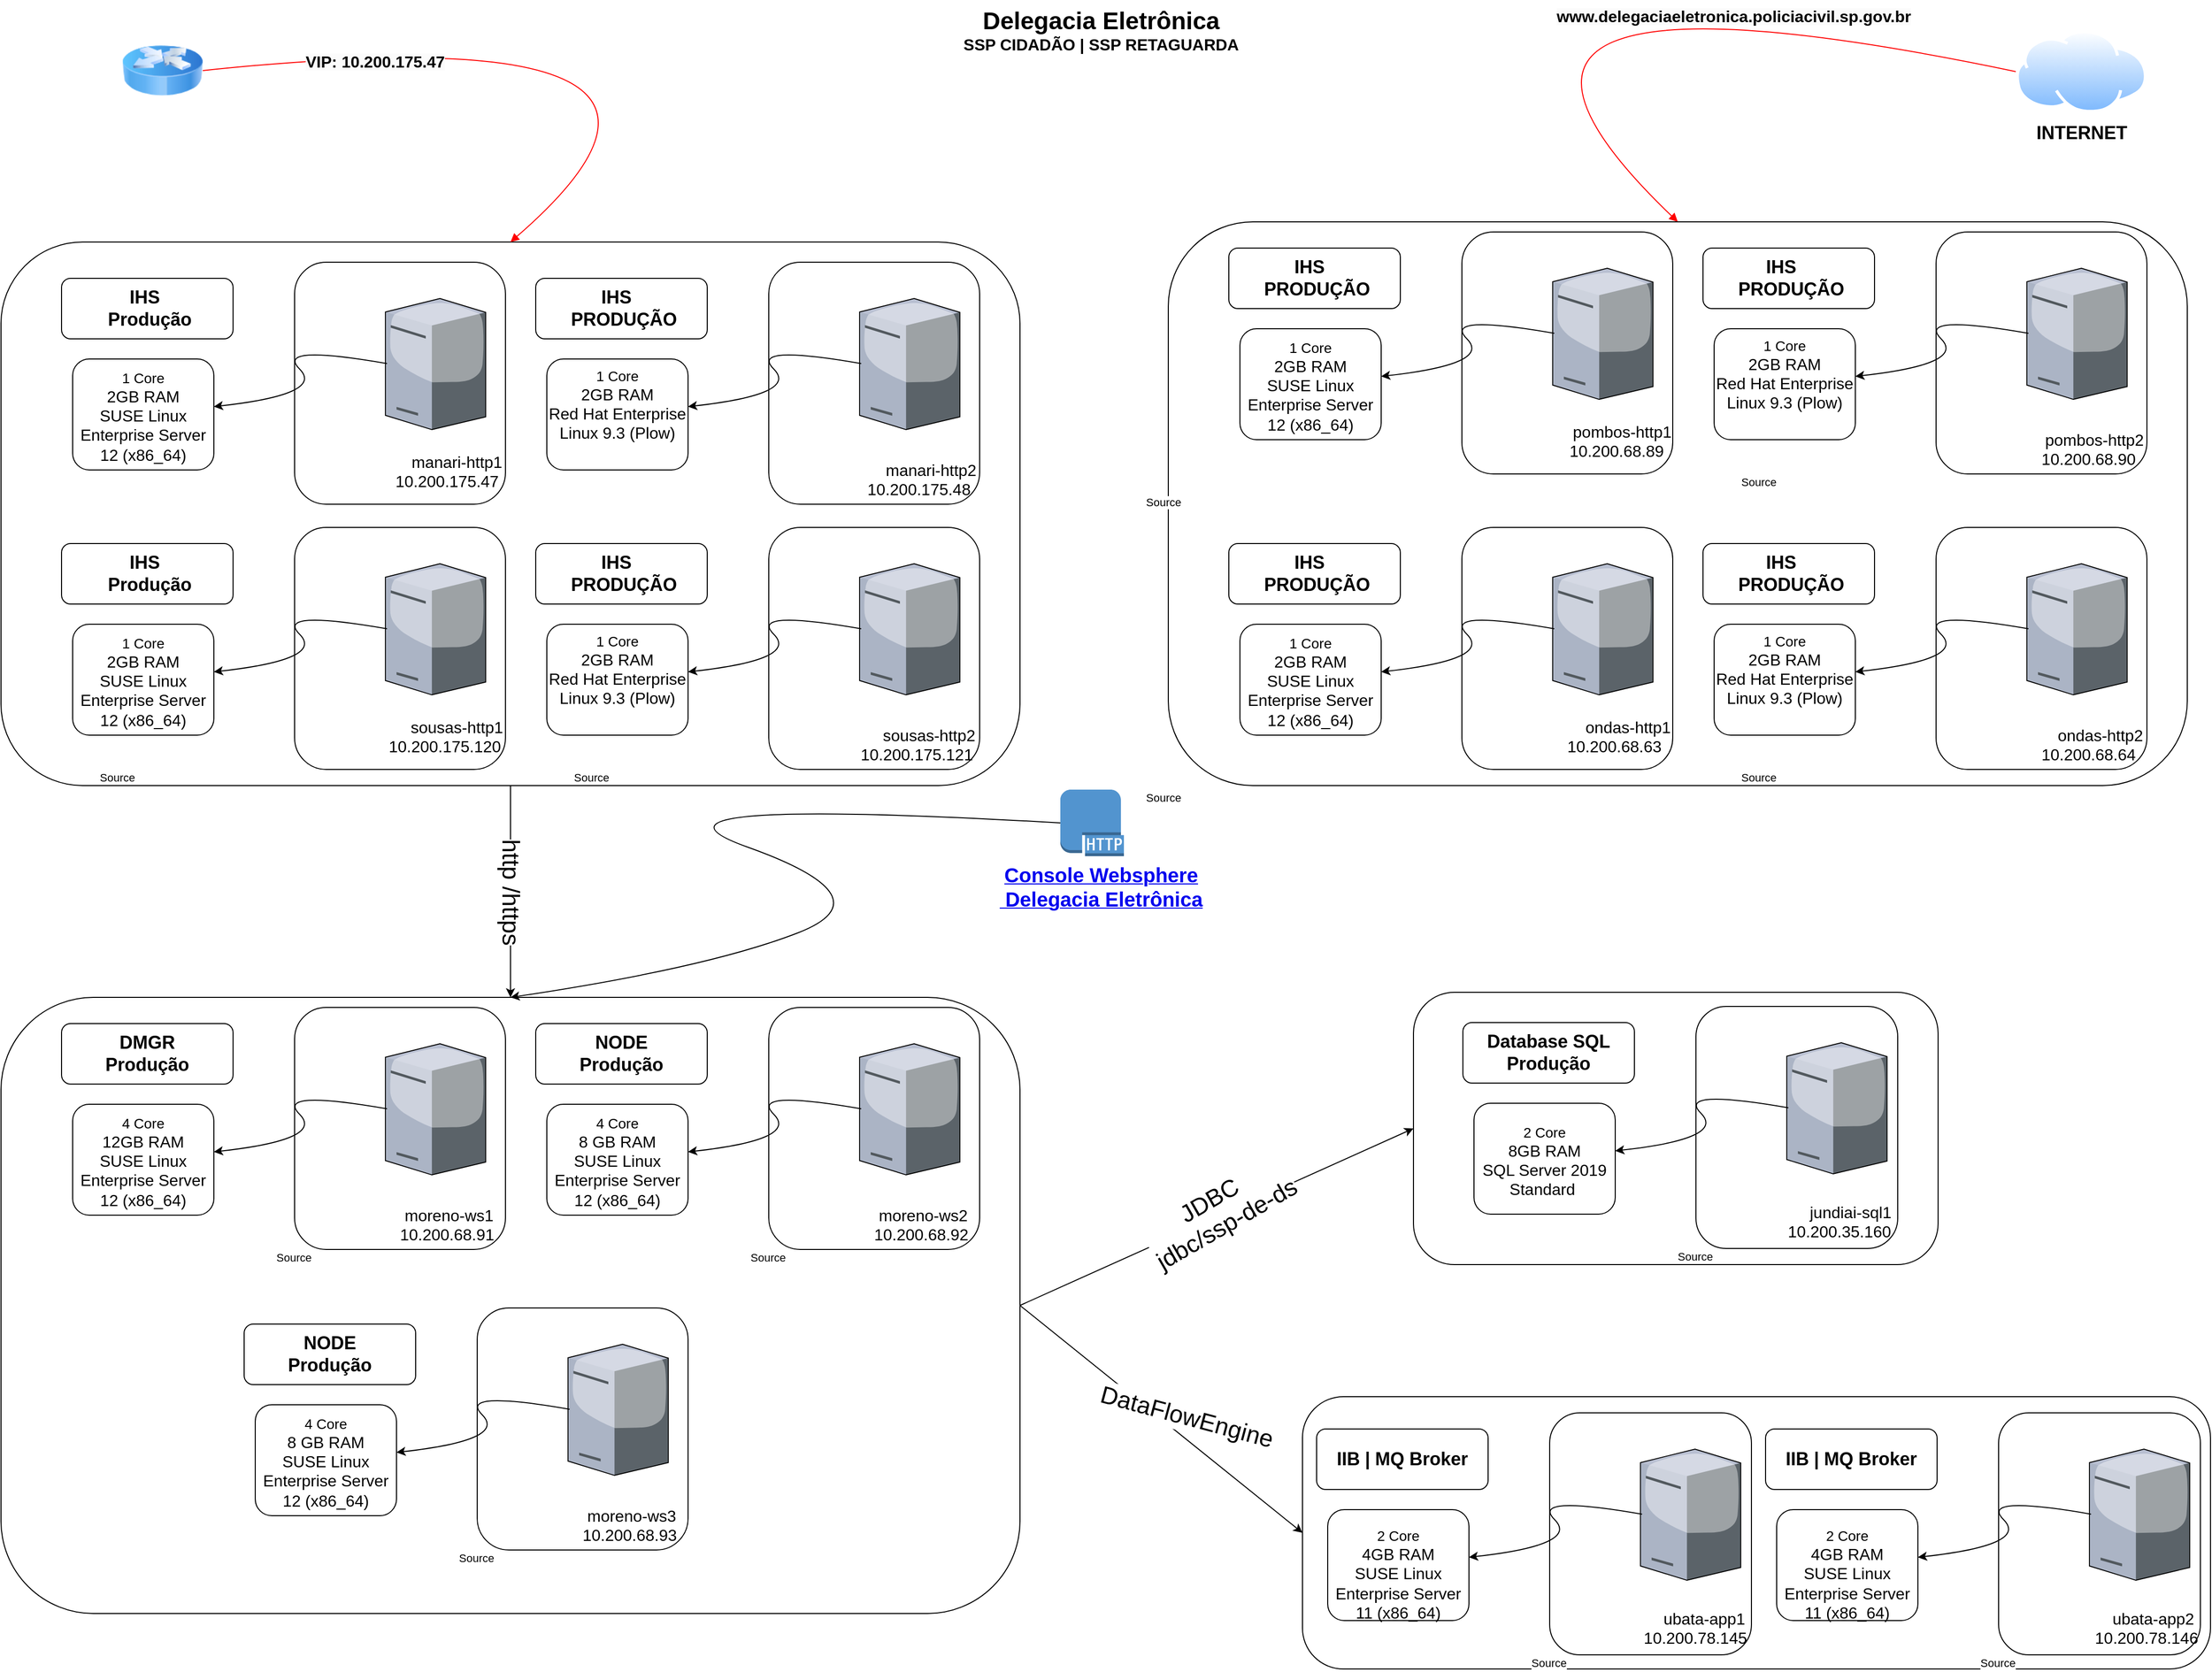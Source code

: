 <mxfile version="26.0.4">
  <diagram name="Page-1" id="822b0af5-4adb-64df-f703-e8dfc1f81529">
    <mxGraphModel dx="1912" dy="1965" grid="1" gridSize="10" guides="1" tooltips="1" connect="1" arrows="1" fold="1" page="1" pageScale="1" pageWidth="1100" pageHeight="850" background="none" math="0" shadow="0">
      <root>
        <mxCell id="0" />
        <mxCell id="1" parent="0" />
        <mxCell id="aAT7dS_sUtaWbR4hFf62-11" value="" style="rounded=1;whiteSpace=wrap;html=1;" parent="1" vertex="1">
          <mxGeometry y="-590" width="1010" height="539" as="geometry" />
        </mxCell>
        <mxCell id="aAT7dS_sUtaWbR4hFf62-19" value="&lt;div&gt;&lt;br&gt;&lt;/div&gt;&lt;div&gt;&lt;br&gt;&lt;/div&gt;&lt;div&gt;&lt;br&gt;&lt;/div&gt;&lt;div&gt;&lt;br&gt;&lt;/div&gt;&lt;div&gt;&lt;br&gt;&lt;/div&gt;&lt;div&gt;&lt;br&gt;&lt;/div&gt;&lt;div&gt;&lt;br&gt;&lt;/div&gt;&lt;div&gt;&lt;br&gt;&lt;/div&gt;&lt;div&gt;&lt;br&gt;&lt;/div&gt;&lt;div&gt;&lt;br&gt;&lt;/div&gt;&lt;div&gt;&lt;br&gt;&lt;/div&gt;&lt;div&gt;&lt;span style=&quot;background-color: transparent; color: light-dark(rgb(0, 0, 0), rgb(255, 255, 255));&quot;&gt;&amp;nbsp; &amp;nbsp;&lt;/span&gt;&lt;span style=&quot;background-color: transparent; color: light-dark(rgb(0, 0, 0), rgb(255, 255, 255)); white-space: pre;&quot;&gt;&#x9;&lt;/span&gt;&lt;span style=&quot;background-color: transparent; color: light-dark(rgb(0, 0, 0), rgb(255, 255, 255)); white-space: pre;&quot;&gt;&#x9;&lt;/span&gt;&lt;span style=&quot;background-color: transparent; color: light-dark(rgb(0, 0, 0), rgb(255, 255, 255)); white-space: pre;&quot;&gt;&#x9;&lt;/span&gt;&lt;span style=&quot;background-color: transparent; color: light-dark(rgb(0, 0, 0), rgb(255, 255, 255)); white-space: pre;&quot;&gt;&#x9;&lt;/span&gt;&lt;font style=&quot;background-color: transparent; color: light-dark(rgb(0, 0, 0), rgb(255, 255, 255)); font-size: 14px;&quot;&gt;&lt;span style=&quot;white-space: pre;&quot;&gt;&#x9;&lt;/span&gt;&amp;nbsp; &amp;nbsp; &amp;nbsp; &amp;nbsp; &amp;nbsp; &amp;nbsp; &amp;nbsp; &amp;nbsp; &amp;nbsp; &amp;nbsp; &amp;nbsp; &amp;nbsp; &amp;nbsp; &amp;nbsp; &amp;nbsp; &amp;nbsp; &amp;nbsp; &amp;nbsp; &amp;nbsp; &amp;nbsp; &amp;nbsp; &amp;nbsp; &amp;nbsp; &amp;nbsp; &amp;nbsp; &amp;nbsp;&lt;/font&gt;&lt;font style=&quot;background-color: transparent; color: light-dark(rgb(0, 0, 0), rgb(255, 255, 255)); font-size: 16px;&quot;&gt;sousas-http1&lt;/font&gt;&lt;/div&gt;&lt;div&gt;&lt;/div&gt;&lt;div&gt;&lt;span style=&quot;font-size: medium; background-color: transparent; color: light-dark(rgb(0, 0, 0), rgb(255, 255, 255)); white-space: pre;&quot;&gt;&#x9;&lt;/span&gt;&lt;span style=&quot;font-size: medium; background-color: transparent; color: light-dark(rgb(0, 0, 0), rgb(255, 255, 255)); white-space: pre;&quot;&gt;&#x9;&lt;/span&gt;&lt;span style=&quot;font-size: medium; background-color: transparent; color: light-dark(rgb(0, 0, 0), rgb(255, 255, 255));&quot;&gt;&amp;nbsp; &amp;nbsp; 10.200.175.120&lt;/span&gt;&lt;/div&gt;" style="rounded=1;whiteSpace=wrap;html=1;" parent="1" vertex="1">
          <mxGeometry x="291" y="-307" width="209" height="240" as="geometry" />
        </mxCell>
        <mxCell id="7d933b09d9755ecc-9" value="" style="verticalLabelPosition=bottom;aspect=fixed;html=1;verticalAlign=top;strokeColor=none;shape=mxgraph.citrix.tower_server;rounded=0;shadow=0;comic=0;fontFamily=Verdana;" parent="1" vertex="1">
          <mxGeometry x="381" y="-271" width="99.41" height="130" as="geometry" />
        </mxCell>
        <mxCell id="7d933b09d9755ecc-26" value="" style="html=1;labelBackgroundColor=none;startArrow=none;startFill=0;endArrow=block;endFill=1;strokeColor=#FF0000;strokeWidth=1;fontFamily=Verdana;fontSize=12;curved=1;entryX=0.5;entryY=0;entryDx=0;entryDy=0;exitX=1;exitY=0.5;exitDx=0;exitDy=0;" parent="1" source="aAT7dS_sUtaWbR4hFf62-21" target="aAT7dS_sUtaWbR4hFf62-11" edge="1">
          <mxGeometry x="-0.011" y="56" relative="1" as="geometry">
            <mxPoint x="190" y="-810" as="sourcePoint" />
            <Array as="points">
              <mxPoint x="770" y="-820" />
            </Array>
            <mxPoint as="offset" />
            <mxPoint x="690" y="-331" as="targetPoint" />
          </mxGeometry>
        </mxCell>
        <mxCell id="aAT7dS_sUtaWbR4hFf62-12" value="&lt;font style=&quot;font-size: 18px;&quot;&gt;&lt;b&gt;&amp;nbsp; &amp;nbsp; &amp;nbsp; &amp;nbsp; IHS&amp;nbsp; &amp;nbsp; &amp;nbsp; &amp;nbsp; &amp;nbsp; &amp;nbsp;Produção&lt;/b&gt;&lt;/font&gt;" style="rounded=1;whiteSpace=wrap;html=1;" parent="1" vertex="1">
          <mxGeometry x="60" y="-291" width="170" height="60" as="geometry" />
        </mxCell>
        <mxCell id="aAT7dS_sUtaWbR4hFf62-14" value="&lt;div&gt;&lt;font style=&quot;font-size: 14px;&quot;&gt;&lt;br&gt;&lt;/font&gt;&lt;/div&gt;&lt;font style=&quot;font-size: 14px;&quot;&gt;&lt;div&gt;&lt;font style=&quot;font-size: 14px;&quot;&gt;&lt;br&gt;&lt;/font&gt;&lt;/div&gt;1 Core&lt;/font&gt;&lt;div&gt;&lt;font size=&quot;3&quot;&gt;2GB RAM&lt;/font&gt;&lt;/div&gt;&lt;div&gt;&lt;font size=&quot;3&quot;&gt;SUSE Linux Enterprise Server 12 (x86_64)&lt;/font&gt;&lt;/div&gt;&lt;div&gt;&lt;br&gt;&lt;div&gt;&lt;br&gt;&lt;/div&gt;&lt;/div&gt;" style="rounded=1;whiteSpace=wrap;html=1;" parent="1" vertex="1">
          <mxGeometry x="71" y="-211" width="140" height="110" as="geometry" />
        </mxCell>
        <mxCell id="aAT7dS_sUtaWbR4hFf62-17" value="" style="curved=1;endArrow=classic;html=1;rounded=0;exitX=0.016;exitY=0.496;exitDx=0;exitDy=0;exitPerimeter=0;" parent="1" source="7d933b09d9755ecc-9" target="aAT7dS_sUtaWbR4hFf62-14" edge="1">
          <mxGeometry width="50" height="50" relative="1" as="geometry">
            <mxPoint x="321" y="-226" as="sourcePoint" />
            <mxPoint x="271" y="-176" as="targetPoint" />
            <Array as="points">
              <mxPoint x="271" y="-226" />
              <mxPoint x="321" y="-176" />
            </Array>
          </mxGeometry>
        </mxCell>
        <mxCell id="aAT7dS_sUtaWbR4hFf62-20" value="" style="html=1;labelBackgroundColor=none;startArrow=none;startFill=0;endArrow=block;endFill=1;strokeColor=#FF0000;strokeWidth=1;fontFamily=Verdana;fontSize=12;curved=1;exitX=0;exitY=0.5;exitDx=0;exitDy=0;entryX=0.5;entryY=0;entryDx=0;entryDy=0;" parent="1" source="aAT7dS_sUtaWbR4hFf62-23" edge="1" target="290nI_8xQW8Zxxb5bkU_-1">
          <mxGeometry x="-0.011" y="56" relative="1" as="geometry">
            <mxPoint x="1980" y="-760" as="sourcePoint" />
            <Array as="points">
              <mxPoint x="1370" y="-890" />
            </Array>
            <mxPoint as="offset" />
            <mxPoint x="1510" y="-620" as="targetPoint" />
          </mxGeometry>
        </mxCell>
        <mxCell id="aAT7dS_sUtaWbR4hFf62-21" value="" style="image;html=1;image=img/lib/clip_art/networking/Router_Icon_128x128.png" parent="1" vertex="1">
          <mxGeometry x="120.0" y="-800" width="80" height="80" as="geometry" />
        </mxCell>
        <mxCell id="aAT7dS_sUtaWbR4hFf62-22" value="&lt;font style=&quot;font-size: 24px;&quot;&gt;&lt;b&gt;Delegacia Eletrônica&lt;/b&gt;&lt;/font&gt;&lt;div&gt;&lt;font size=&quot;3&quot;&gt;&lt;b&gt;SSP CIDADÃO | SSP RETAGUARDA&lt;/b&gt;&lt;/font&gt;&lt;/div&gt;" style="text;html=1;align=center;verticalAlign=middle;resizable=0;points=[];autosize=1;strokeColor=none;fillColor=none;" parent="1" vertex="1">
          <mxGeometry x="940" y="-830" width="300" height="60" as="geometry" />
        </mxCell>
        <mxCell id="aAT7dS_sUtaWbR4hFf62-23" value="&lt;font style=&quot;font-size: 18px;&quot;&gt;&lt;b&gt;INTERNET&lt;/b&gt;&lt;/font&gt;" style="image;aspect=fixed;perimeter=ellipsePerimeter;html=1;align=center;shadow=0;dashed=0;spacingTop=3;image=img/lib/active_directory/internet_cloud.svg;" parent="1" vertex="1">
          <mxGeometry x="1997" y="-800" width="130" height="81.9" as="geometry" />
        </mxCell>
        <mxCell id="aAT7dS_sUtaWbR4hFf62-24" value="" style="rounded=1;whiteSpace=wrap;html=1;" parent="1" vertex="1">
          <mxGeometry y="159" width="1010" height="611" as="geometry" />
        </mxCell>
        <mxCell id="aAT7dS_sUtaWbR4hFf62-30" value="" style="endArrow=classic;html=1;rounded=0;exitX=0.5;exitY=1;exitDx=0;exitDy=0;" parent="1" source="aAT7dS_sUtaWbR4hFf62-11" target="aAT7dS_sUtaWbR4hFf62-24" edge="1">
          <mxGeometry relative="1" as="geometry">
            <mxPoint x="820" y="-51" as="sourcePoint" />
            <mxPoint x="980" y="-51" as="targetPoint" />
          </mxGeometry>
        </mxCell>
        <mxCell id="aAT7dS_sUtaWbR4hFf62-31" value="&lt;font style=&quot;font-size: 24px;&quot;&gt;&lt;font style=&quot;&quot;&gt;http /ht&lt;/font&gt;tps&lt;/font&gt;" style="edgeLabel;resizable=0;html=1;;align=center;verticalAlign=middle;rotation=90;" parent="aAT7dS_sUtaWbR4hFf62-30" connectable="0" vertex="1">
          <mxGeometry relative="1" as="geometry" />
        </mxCell>
        <mxCell id="aAT7dS_sUtaWbR4hFf62-32" value="Source" style="edgeLabel;resizable=0;html=1;;align=left;verticalAlign=bottom;" parent="aAT7dS_sUtaWbR4hFf62-30" connectable="0" vertex="1">
          <mxGeometry x="-1" relative="1" as="geometry">
            <mxPoint x="-409" as="offset" />
          </mxGeometry>
        </mxCell>
        <mxCell id="XWSbF_imXP0iLrR8o-j1-2" value="&lt;div&gt;&lt;br&gt;&lt;/div&gt;&lt;div&gt;&lt;br&gt;&lt;/div&gt;&lt;div&gt;&lt;br&gt;&lt;/div&gt;&lt;div&gt;&lt;br&gt;&lt;/div&gt;&lt;div&gt;&lt;br&gt;&lt;/div&gt;&lt;div&gt;&lt;br&gt;&lt;/div&gt;&lt;div&gt;&lt;br&gt;&lt;/div&gt;&lt;div&gt;&lt;br&gt;&lt;/div&gt;&lt;div&gt;&lt;br&gt;&lt;/div&gt;&lt;div&gt;&lt;br&gt;&lt;/div&gt;&lt;div&gt;&lt;br&gt;&lt;/div&gt;&lt;div&gt;&lt;span style=&quot;background-color: transparent; color: light-dark(rgb(0, 0, 0), rgb(255, 255, 255));&quot;&gt;&amp;nbsp; &amp;nbsp;&lt;/span&gt;&lt;span style=&quot;background-color: transparent; color: light-dark(rgb(0, 0, 0), rgb(255, 255, 255)); white-space: pre;&quot;&gt;&#x9;&lt;/span&gt;&lt;span style=&quot;background-color: transparent; color: light-dark(rgb(0, 0, 0), rgb(255, 255, 255)); white-space: pre;&quot;&gt;&#x9;&lt;/span&gt;&lt;span style=&quot;background-color: transparent; color: light-dark(rgb(0, 0, 0), rgb(255, 255, 255)); white-space: pre;&quot;&gt;&#x9;&lt;/span&gt;&lt;span style=&quot;background-color: transparent; color: light-dark(rgb(0, 0, 0), rgb(255, 255, 255)); white-space: pre;&quot;&gt;&#x9;&lt;/span&gt;&lt;font style=&quot;background-color: transparent; color: light-dark(rgb(0, 0, 0), rgb(255, 255, 255)); font-size: 14px;&quot;&gt;&lt;span style=&quot;white-space: pre;&quot;&gt;&#x9;&lt;/span&gt;&amp;nbsp; &amp;nbsp; &amp;nbsp; &amp;nbsp; &amp;nbsp; &amp;nbsp; &amp;nbsp; &amp;nbsp; &amp;nbsp; &amp;nbsp; &amp;nbsp; &amp;nbsp; &amp;nbsp; &amp;nbsp; &amp;nbsp; &amp;nbsp; &amp;nbsp; &amp;nbsp; &amp;nbsp; &amp;nbsp; &amp;nbsp; &amp;nbsp; &amp;nbsp; &amp;nbsp; &amp;nbsp; &amp;nbsp; &amp;nbsp; &amp;nbsp; &amp;nbsp; &amp;nbsp; &amp;nbsp; &amp;nbsp; &amp;nbsp; &amp;nbsp; &amp;nbsp; &amp;nbsp; &amp;nbsp; &amp;nbsp; &amp;nbsp; &amp;nbsp; &amp;nbsp; &amp;nbsp; &amp;nbsp; &amp;nbsp; &amp;nbsp; &amp;nbsp; &amp;nbsp; &amp;nbsp; &amp;nbsp; &amp;nbsp; &amp;nbsp;&lt;/font&gt;&lt;font style=&quot;background-color: transparent; color: light-dark(rgb(0, 0, 0), rgb(255, 255, 255)); font-size: 16px;&quot;&gt;moreno-ws1&lt;/font&gt;&lt;br&gt;&lt;/div&gt;&lt;div&gt;&lt;/div&gt;&lt;div&gt;&lt;span style=&quot;font-size: medium; background-color: transparent; color: light-dark(rgb(0, 0, 0), rgb(255, 255, 255)); white-space: pre;&quot;&gt;&#x9;&lt;/span&gt;&lt;span style=&quot;font-size: medium; background-color: transparent; color: light-dark(rgb(0, 0, 0), rgb(255, 255, 255)); white-space: pre;&quot;&gt;&#x9;&lt;/span&gt;&lt;span style=&quot;font-size: medium; background-color: transparent; color: light-dark(rgb(0, 0, 0), rgb(255, 255, 255));&quot;&gt;&amp;nbsp; &amp;nbsp; &amp;nbsp;&lt;/span&gt;&lt;span style=&quot;background-color: transparent;&quot;&gt;&lt;font size=&quot;3&quot;&gt;10.200.68.91&lt;/font&gt;&lt;/span&gt;&lt;/div&gt;" style="rounded=1;whiteSpace=wrap;html=1;" parent="1" vertex="1">
          <mxGeometry x="291" y="169" width="209" height="240" as="geometry" />
        </mxCell>
        <mxCell id="XWSbF_imXP0iLrR8o-j1-3" value="" style="verticalLabelPosition=bottom;aspect=fixed;html=1;verticalAlign=top;strokeColor=none;shape=mxgraph.citrix.tower_server;rounded=0;shadow=0;comic=0;fontFamily=Verdana;" parent="1" vertex="1">
          <mxGeometry x="381" y="205" width="99.41" height="130" as="geometry" />
        </mxCell>
        <mxCell id="XWSbF_imXP0iLrR8o-j1-4" value="&lt;font style=&quot;font-size: 18px;&quot;&gt;&lt;b&gt;DMGR&lt;/b&gt;&lt;/font&gt;&lt;div&gt;&lt;font style=&quot;font-size: 18px;&quot;&gt;&lt;b&gt;Produção&lt;/b&gt;&lt;/font&gt;&lt;/div&gt;" style="rounded=1;whiteSpace=wrap;html=1;" parent="1" vertex="1">
          <mxGeometry x="60" y="185" width="170" height="60" as="geometry" />
        </mxCell>
        <mxCell id="XWSbF_imXP0iLrR8o-j1-5" value="&lt;div&gt;&lt;font style=&quot;font-size: 14px;&quot;&gt;&lt;br&gt;&lt;/font&gt;&lt;/div&gt;&lt;font style=&quot;font-size: 14px;&quot;&gt;&lt;div&gt;&lt;font style=&quot;font-size: 14px;&quot;&gt;&lt;br&gt;&lt;/font&gt;&lt;/div&gt;4 Core&lt;/font&gt;&lt;div&gt;&lt;font size=&quot;3&quot;&gt;12GB RAM&lt;/font&gt;&lt;/div&gt;&lt;div&gt;&lt;font size=&quot;3&quot;&gt;SUSE Linux Enterprise Server 12 (x86_64)&lt;/font&gt;&lt;/div&gt;&lt;div&gt;&lt;br&gt;&lt;div&gt;&lt;br&gt;&lt;/div&gt;&lt;/div&gt;" style="rounded=1;whiteSpace=wrap;html=1;" parent="1" vertex="1">
          <mxGeometry x="71" y="265" width="140" height="110" as="geometry" />
        </mxCell>
        <mxCell id="XWSbF_imXP0iLrR8o-j1-6" value="" style="curved=1;endArrow=classic;html=1;rounded=0;exitX=0.016;exitY=0.496;exitDx=0;exitDy=0;exitPerimeter=0;" parent="1" source="XWSbF_imXP0iLrR8o-j1-3" target="XWSbF_imXP0iLrR8o-j1-5" edge="1">
          <mxGeometry width="50" height="50" relative="1" as="geometry">
            <mxPoint x="321" y="250" as="sourcePoint" />
            <mxPoint x="271" y="300" as="targetPoint" />
            <Array as="points">
              <mxPoint x="271" y="250" />
              <mxPoint x="321" y="300" />
            </Array>
          </mxGeometry>
        </mxCell>
        <mxCell id="XWSbF_imXP0iLrR8o-j1-7" value="Source" style="edgeLabel;resizable=0;html=1;;align=left;verticalAlign=bottom;" parent="1" connectable="0" vertex="1">
          <mxGeometry x="271" y="425" as="geometry" />
        </mxCell>
        <mxCell id="XWSbF_imXP0iLrR8o-j1-8" value="" style="outlineConnect=0;dashed=0;verticalLabelPosition=bottom;verticalAlign=top;align=center;html=1;shape=mxgraph.aws3.http_protocol;fillColor=#5294CF;gradientColor=none;" parent="1" vertex="1">
          <mxGeometry x="1050" y="-47" width="63" height="66" as="geometry" />
        </mxCell>
        <mxCell id="XWSbF_imXP0iLrR8o-j1-9" value="&lt;a href=&quot;https://10.200.77.125:9043/ibm/console/login.do?action=secure&quot;&gt;&lt;font style=&quot;font-size: 20px;&quot;&gt;&lt;b&gt;Console Websphere&lt;/b&gt;&lt;/font&gt;&lt;/a&gt;&lt;div&gt;&lt;a href=&quot;https://10.200.77.125:9043/ibm/console/login.do?action=secure&quot;&gt;&lt;font style=&quot;font-size: 20px;&quot;&gt;&lt;b&gt;&amp;nbsp;Delegacia Eletrônica&lt;/b&gt;&lt;/font&gt;&lt;/a&gt;&lt;/div&gt;" style="text;html=1;align=center;verticalAlign=middle;resizable=0;points=[];autosize=1;strokeColor=none;fillColor=none;" parent="1" vertex="1">
          <mxGeometry x="980" y="19" width="220" height="60" as="geometry" />
        </mxCell>
        <mxCell id="XWSbF_imXP0iLrR8o-j1-14" value="" style="curved=1;endArrow=classic;html=1;rounded=0;exitX=0;exitY=0.5;exitDx=0;exitDy=0;exitPerimeter=0;entryX=0.5;entryY=0;entryDx=0;entryDy=0;" parent="1" source="XWSbF_imXP0iLrR8o-j1-8" target="aAT7dS_sUtaWbR4hFf62-24" edge="1">
          <mxGeometry width="50" height="50" relative="1" as="geometry">
            <mxPoint x="1020" y="40" as="sourcePoint" />
            <mxPoint x="680" y="160" as="targetPoint" />
            <Array as="points">
              <mxPoint x="600" y="-40" />
              <mxPoint x="880" y="60" />
              <mxPoint x="700" y="130" />
            </Array>
          </mxGeometry>
        </mxCell>
        <mxCell id="XWSbF_imXP0iLrR8o-j1-15" value="" style="rounded=1;whiteSpace=wrap;html=1;" parent="1" vertex="1">
          <mxGeometry x="1400" y="154" width="520" height="270" as="geometry" />
        </mxCell>
        <mxCell id="XWSbF_imXP0iLrR8o-j1-16" value="&lt;div&gt;&lt;br&gt;&lt;/div&gt;&lt;div&gt;&lt;br&gt;&lt;/div&gt;&lt;div&gt;&lt;br&gt;&lt;/div&gt;&lt;div&gt;&lt;br&gt;&lt;/div&gt;&lt;div&gt;&lt;br&gt;&lt;/div&gt;&lt;div&gt;&lt;br&gt;&lt;/div&gt;&lt;div&gt;&lt;br&gt;&lt;/div&gt;&lt;div&gt;&lt;br&gt;&lt;/div&gt;&lt;div&gt;&lt;br&gt;&lt;/div&gt;&lt;div&gt;&lt;div&gt;&lt;font style=&quot;background-color: transparent; color: light-dark(rgb(0, 0, 0), rgb(255, 255, 255)); font-size: 16px;&quot;&gt;&amp;nbsp; &amp;nbsp; &amp;nbsp; &amp;nbsp; &amp;nbsp; &amp;nbsp; &amp;nbsp; &amp;nbsp; &amp;nbsp; &amp;nbsp; &amp;nbsp; &amp;nbsp; &amp;nbsp; &amp;nbsp; &amp;nbsp; &amp;nbsp;&amp;nbsp;&lt;/font&gt;&lt;/div&gt;&lt;div&gt;&lt;font style=&quot;background-color: transparent; color: light-dark(rgb(0, 0, 0), rgb(255, 255, 255)); font-size: 16px;&quot;&gt;&amp;nbsp; &amp;nbsp; &amp;nbsp; &amp;nbsp; &amp;nbsp; &amp;nbsp; &amp;nbsp; &amp;nbsp; &amp;nbsp; &amp;nbsp; &amp;nbsp; &amp;nbsp; &amp;nbsp; &amp;nbsp; &amp;nbsp; &amp;nbsp; &amp;nbsp; &amp;nbsp; &amp;nbsp; &amp;nbsp; &amp;nbsp; &amp;nbsp; &amp;nbsp; &amp;nbsp; &amp;nbsp;&lt;/font&gt;&lt;/div&gt;&lt;div&gt;&lt;font style=&quot;background-color: transparent; color: light-dark(rgb(0, 0, 0), rgb(255, 255, 255)); font-size: 16px;&quot;&gt;&amp;nbsp; &amp;nbsp; &amp;nbsp; &amp;nbsp; &amp;nbsp; &amp;nbsp; &amp;nbsp; &amp;nbsp; &amp;nbsp; &amp;nbsp; &amp;nbsp; &amp;nbsp; &amp;nbsp;jundiai-sql1&amp;nbsp; &amp;nbsp; &amp;nbsp; &amp;nbsp; &amp;nbsp; &amp;nbsp; &amp;nbsp; &amp;nbsp; &amp;nbsp; &amp;nbsp; &amp;nbsp;10.200.35.160&lt;/font&gt;&lt;br&gt;&lt;/div&gt;&lt;/div&gt;" style="rounded=1;whiteSpace=wrap;html=1;" parent="1" vertex="1">
          <mxGeometry x="1680" y="168" width="200" height="240" as="geometry" />
        </mxCell>
        <mxCell id="XWSbF_imXP0iLrR8o-j1-17" value="" style="verticalLabelPosition=bottom;aspect=fixed;html=1;verticalAlign=top;strokeColor=none;shape=mxgraph.citrix.tower_server;rounded=0;shadow=0;comic=0;fontFamily=Verdana;" parent="1" vertex="1">
          <mxGeometry x="1770" y="204" width="99.41" height="130" as="geometry" />
        </mxCell>
        <mxCell id="XWSbF_imXP0iLrR8o-j1-18" value="&lt;font style=&quot;font-size: 18px;&quot;&gt;&lt;b&gt;Database SQL Produção&lt;/b&gt;&lt;/font&gt;" style="rounded=1;whiteSpace=wrap;html=1;" parent="1" vertex="1">
          <mxGeometry x="1449" y="184" width="170" height="60" as="geometry" />
        </mxCell>
        <mxCell id="XWSbF_imXP0iLrR8o-j1-19" value="&lt;div&gt;&lt;font style=&quot;font-size: 14px;&quot;&gt;&lt;br&gt;&lt;/font&gt;&lt;/div&gt;&lt;font style=&quot;font-size: 14px;&quot;&gt;&lt;div&gt;&lt;font style=&quot;font-size: 14px;&quot;&gt;&lt;br&gt;&lt;/font&gt;&lt;/div&gt;2 Core&lt;/font&gt;&lt;div&gt;&lt;font size=&quot;3&quot;&gt;8GB RAM&lt;/font&gt;&lt;/div&gt;&lt;div&gt;&lt;font size=&quot;3&quot;&gt;SQL Server 2019 Standard&amp;nbsp;&lt;/font&gt;&lt;/div&gt;&lt;div&gt;&lt;br&gt;&lt;div&gt;&lt;br&gt;&lt;/div&gt;&lt;/div&gt;" style="rounded=1;whiteSpace=wrap;html=1;" parent="1" vertex="1">
          <mxGeometry x="1460" y="264" width="140" height="110" as="geometry" />
        </mxCell>
        <mxCell id="XWSbF_imXP0iLrR8o-j1-20" value="" style="curved=1;endArrow=classic;html=1;rounded=0;exitX=0.016;exitY=0.496;exitDx=0;exitDy=0;exitPerimeter=0;" parent="1" source="XWSbF_imXP0iLrR8o-j1-17" target="XWSbF_imXP0iLrR8o-j1-19" edge="1">
          <mxGeometry width="50" height="50" relative="1" as="geometry">
            <mxPoint x="1710" y="249" as="sourcePoint" />
            <mxPoint x="1660" y="299" as="targetPoint" />
            <Array as="points">
              <mxPoint x="1660" y="249" />
              <mxPoint x="1710" y="299" />
            </Array>
          </mxGeometry>
        </mxCell>
        <mxCell id="XWSbF_imXP0iLrR8o-j1-21" value="Source" style="edgeLabel;resizable=0;html=1;;align=left;verticalAlign=bottom;" parent="1" connectable="0" vertex="1">
          <mxGeometry x="1660" y="424" as="geometry" />
        </mxCell>
        <mxCell id="XWSbF_imXP0iLrR8o-j1-26" value="" style="endArrow=classic;html=1;rounded=0;exitX=1;exitY=0.5;exitDx=0;exitDy=0;entryX=0;entryY=0.5;entryDx=0;entryDy=0;" parent="1" source="aAT7dS_sUtaWbR4hFf62-24" target="XWSbF_imXP0iLrR8o-j1-15" edge="1">
          <mxGeometry width="50" height="50" relative="1" as="geometry">
            <mxPoint x="1200" y="310" as="sourcePoint" />
            <mxPoint x="1250" y="260" as="targetPoint" />
          </mxGeometry>
        </mxCell>
        <mxCell id="XWSbF_imXP0iLrR8o-j1-28" value="&lt;font style=&quot;font-size: 24px;&quot;&gt;JDBC&amp;nbsp;&lt;/font&gt;&lt;div&gt;&lt;font style=&quot;&quot;&gt;&lt;span style=&quot;font-size: 24px;&quot;&gt;jdbc/ssp-de-ds&lt;/span&gt;&lt;br&gt;&lt;/font&gt;&lt;/div&gt;" style="edgeLabel;html=1;align=center;verticalAlign=middle;resizable=0;points=[];rotation=-30;" parent="XWSbF_imXP0iLrR8o-j1-26" vertex="1" connectable="0">
          <mxGeometry x="-0.135" y="-1" relative="1" as="geometry">
            <mxPoint x="28" y="-19" as="offset" />
          </mxGeometry>
        </mxCell>
        <mxCell id="XWSbF_imXP0iLrR8o-j1-30" value="" style="rounded=1;whiteSpace=wrap;html=1;" parent="1" vertex="1">
          <mxGeometry x="1290" y="555" width="900" height="270" as="geometry" />
        </mxCell>
        <mxCell id="XWSbF_imXP0iLrR8o-j1-31" value="&lt;div&gt;&lt;br&gt;&lt;/div&gt;&lt;div&gt;&lt;br&gt;&lt;/div&gt;&lt;div&gt;&lt;br&gt;&lt;/div&gt;&lt;div&gt;&lt;br&gt;&lt;/div&gt;&lt;div&gt;&lt;br&gt;&lt;/div&gt;&lt;div&gt;&lt;br&gt;&lt;/div&gt;&lt;div&gt;&lt;br&gt;&lt;/div&gt;&lt;div&gt;&lt;br&gt;&lt;/div&gt;&lt;div&gt;&lt;br&gt;&lt;/div&gt;&lt;div&gt;&lt;div&gt;&lt;font style=&quot;background-color: transparent; color: light-dark(rgb(0, 0, 0), rgb(255, 255, 255)); font-size: 16px;&quot;&gt;&amp;nbsp; &amp;nbsp; &amp;nbsp; &amp;nbsp; &amp;nbsp; &amp;nbsp; &amp;nbsp; &amp;nbsp; &amp;nbsp; &amp;nbsp; &amp;nbsp; &amp;nbsp; &amp;nbsp; &amp;nbsp; &amp;nbsp; &amp;nbsp;&amp;nbsp;&lt;/font&gt;&lt;/div&gt;&lt;div&gt;&lt;font style=&quot;background-color: transparent; color: light-dark(rgb(0, 0, 0), rgb(255, 255, 255)); font-size: 16px;&quot;&gt;&amp;nbsp; &amp;nbsp; &amp;nbsp; &amp;nbsp; &amp;nbsp; &amp;nbsp; &amp;nbsp; &amp;nbsp; &amp;nbsp; &amp;nbsp; &amp;nbsp; &amp;nbsp; &amp;nbsp; &amp;nbsp; &amp;nbsp; &amp;nbsp; &amp;nbsp; &amp;nbsp; &amp;nbsp; &amp;nbsp; &amp;nbsp; &amp;nbsp; &amp;nbsp; &amp;nbsp; &amp;nbsp;&lt;/font&gt;&lt;/div&gt;&lt;div&gt;&lt;font style=&quot;background-color: transparent; color: light-dark(rgb(0, 0, 0), rgb(255, 255, 255)); font-size: 16px;&quot;&gt;&amp;nbsp; &amp;nbsp; &amp;nbsp; &amp;nbsp; &amp;nbsp; &amp;nbsp; &amp;nbsp; &amp;nbsp; &amp;nbsp; &amp;nbsp; &amp;nbsp; &amp;nbsp; &amp;nbsp;ubata-app1&amp;nbsp; &amp;nbsp; &amp;nbsp; &amp;nbsp; &amp;nbsp; &amp;nbsp; &amp;nbsp; &amp;nbsp; &amp;nbsp; &amp;nbsp; &amp;nbsp; 1&lt;/font&gt;&lt;font size=&quot;3&quot; style=&quot;background-color: transparent; color: light-dark(rgb(0, 0, 0), rgb(255, 255, 255));&quot;&gt;0.200.78.145&lt;/font&gt;&lt;br&gt;&lt;/div&gt;&lt;/div&gt;" style="rounded=1;whiteSpace=wrap;html=1;" parent="1" vertex="1">
          <mxGeometry x="1535" y="571" width="200" height="240" as="geometry" />
        </mxCell>
        <mxCell id="XWSbF_imXP0iLrR8o-j1-32" value="" style="verticalLabelPosition=bottom;aspect=fixed;html=1;verticalAlign=top;strokeColor=none;shape=mxgraph.citrix.tower_server;rounded=0;shadow=0;comic=0;fontFamily=Verdana;" parent="1" vertex="1">
          <mxGeometry x="1625" y="607" width="99.41" height="130" as="geometry" />
        </mxCell>
        <mxCell id="XWSbF_imXP0iLrR8o-j1-33" value="&lt;font style=&quot;font-size: 18px;&quot;&gt;&lt;b&gt;IIB | MQ Broker&lt;/b&gt;&lt;/font&gt;" style="rounded=1;whiteSpace=wrap;html=1;" parent="1" vertex="1">
          <mxGeometry x="1304" y="587" width="170" height="60" as="geometry" />
        </mxCell>
        <mxCell id="XWSbF_imXP0iLrR8o-j1-34" value="&lt;div&gt;&lt;font style=&quot;font-size: 14px;&quot;&gt;&lt;br&gt;&lt;/font&gt;&lt;/div&gt;&lt;font style=&quot;font-size: 14px;&quot;&gt;&lt;div&gt;&lt;font style=&quot;font-size: 14px;&quot;&gt;&lt;br&gt;&lt;/font&gt;&lt;/div&gt;2 Core&lt;/font&gt;&lt;div&gt;&lt;font size=&quot;3&quot;&gt;4GB RAM&lt;/font&gt;&lt;/div&gt;&lt;div&gt;&lt;font size=&quot;3&quot;&gt;SUSE Linux Enterprise Server 11 (x86_64)&lt;/font&gt;&lt;br&gt;&lt;/div&gt;&lt;div&gt;&lt;div&gt;&lt;br&gt;&lt;/div&gt;&lt;/div&gt;" style="rounded=1;whiteSpace=wrap;html=1;" parent="1" vertex="1">
          <mxGeometry x="1315" y="667" width="140" height="110" as="geometry" />
        </mxCell>
        <mxCell id="XWSbF_imXP0iLrR8o-j1-35" value="" style="curved=1;endArrow=classic;html=1;rounded=0;exitX=0.016;exitY=0.496;exitDx=0;exitDy=0;exitPerimeter=0;" parent="1" source="XWSbF_imXP0iLrR8o-j1-32" target="XWSbF_imXP0iLrR8o-j1-34" edge="1">
          <mxGeometry width="50" height="50" relative="1" as="geometry">
            <mxPoint x="1565" y="652" as="sourcePoint" />
            <mxPoint x="1515" y="702" as="targetPoint" />
            <Array as="points">
              <mxPoint x="1515" y="652" />
              <mxPoint x="1565" y="702" />
            </Array>
          </mxGeometry>
        </mxCell>
        <mxCell id="XWSbF_imXP0iLrR8o-j1-36" value="Source" style="edgeLabel;resizable=0;html=1;;align=left;verticalAlign=bottom;" parent="1" connectable="0" vertex="1">
          <mxGeometry x="1515" y="827" as="geometry" />
        </mxCell>
        <mxCell id="XWSbF_imXP0iLrR8o-j1-38" value="" style="endArrow=classic;html=1;rounded=0;exitX=1;exitY=0.5;exitDx=0;exitDy=0;entryX=0;entryY=0.5;entryDx=0;entryDy=0;" parent="1" source="aAT7dS_sUtaWbR4hFf62-24" target="XWSbF_imXP0iLrR8o-j1-30" edge="1">
          <mxGeometry width="50" height="50" relative="1" as="geometry">
            <mxPoint x="1020" y="302" as="sourcePoint" />
            <mxPoint x="1410" y="299" as="targetPoint" />
          </mxGeometry>
        </mxCell>
        <mxCell id="XWSbF_imXP0iLrR8o-j1-39" value="&lt;div&gt;&lt;font style=&quot;&quot;&gt;&lt;span style=&quot;font-size: 24px;&quot;&gt;DataFlowEngine&lt;/span&gt;&lt;br&gt;&lt;/font&gt;&lt;/div&gt;" style="edgeLabel;html=1;align=center;verticalAlign=middle;resizable=0;points=[];rotation=15;" parent="XWSbF_imXP0iLrR8o-j1-38" vertex="1" connectable="0">
          <mxGeometry x="-0.135" y="-1" relative="1" as="geometry">
            <mxPoint x="44" y="12" as="offset" />
          </mxGeometry>
        </mxCell>
        <mxCell id="wu-KXamo82yyalRBKZPA-1" value="&lt;b style=&quot;forced-color-adjust: none; color: rgb(0, 0, 0); font-family: Helvetica; font-size: medium; font-style: normal; font-variant-ligatures: normal; font-variant-caps: normal; letter-spacing: normal; orphans: 2; text-align: center; text-indent: 0px; text-transform: none; widows: 2; word-spacing: 0px; -webkit-text-stroke-width: 0px; white-space: nowrap; background-color: rgb(251, 251, 251); text-decoration-thickness: initial; text-decoration-style: initial; text-decoration-color: initial;&quot;&gt;VIP: 10.200.175.47&lt;/b&gt;" style="text;whiteSpace=wrap;html=1;rotation=0;" parent="1" vertex="1">
          <mxGeometry x="300" y="-785" width="140" height="30" as="geometry" />
        </mxCell>
        <mxCell id="wu-KXamo82yyalRBKZPA-4" value="&lt;div&gt;&lt;br&gt;&lt;/div&gt;&lt;div&gt;&lt;br&gt;&lt;/div&gt;&lt;div&gt;&lt;br&gt;&lt;/div&gt;&lt;div&gt;&lt;br&gt;&lt;/div&gt;&lt;div&gt;&lt;br&gt;&lt;/div&gt;&lt;div&gt;&lt;br&gt;&lt;/div&gt;&lt;div&gt;&lt;br&gt;&lt;/div&gt;&lt;div&gt;&lt;br&gt;&lt;/div&gt;&lt;div&gt;&lt;br&gt;&lt;/div&gt;&lt;div&gt;&lt;br&gt;&lt;/div&gt;&lt;div&gt;&lt;br&gt;&lt;/div&gt;&lt;div&gt;&lt;span style=&quot;background-color: transparent; color: light-dark(rgb(0, 0, 0), rgb(255, 255, 255));&quot;&gt;&amp;nbsp; &amp;nbsp;&lt;/span&gt;&lt;span style=&quot;background-color: transparent; color: light-dark(rgb(0, 0, 0), rgb(255, 255, 255)); white-space: pre;&quot;&gt;&#x9;&lt;/span&gt;&lt;span style=&quot;background-color: transparent; color: light-dark(rgb(0, 0, 0), rgb(255, 255, 255)); white-space: pre;&quot;&gt;&#x9;&lt;/span&gt;&lt;span style=&quot;background-color: transparent; color: light-dark(rgb(0, 0, 0), rgb(255, 255, 255)); white-space: pre;&quot;&gt;&#x9;&lt;/span&gt;&lt;span style=&quot;background-color: transparent; color: light-dark(rgb(0, 0, 0), rgb(255, 255, 255)); white-space: pre;&quot;&gt;&#x9;&lt;/span&gt;&lt;font style=&quot;background-color: transparent; color: light-dark(rgb(0, 0, 0), rgb(255, 255, 255)); font-size: 14px;&quot;&gt;&lt;span style=&quot;white-space: pre;&quot;&gt;&#x9;&lt;/span&gt;&amp;nbsp; &amp;nbsp; &amp;nbsp; &amp;nbsp; &amp;nbsp; &amp;nbsp; &amp;nbsp; &amp;nbsp; &amp;nbsp; &amp;nbsp; &amp;nbsp; &amp;nbsp; &amp;nbsp; &amp;nbsp; &amp;nbsp; &amp;nbsp; &amp;nbsp; &amp;nbsp; &amp;nbsp; &amp;nbsp; &amp;nbsp; &amp;nbsp; &amp;nbsp; &amp;nbsp; &amp;nbsp; &amp;nbsp; &amp;nbsp; &amp;nbsp; &amp;nbsp; &amp;nbsp; &amp;nbsp; &amp;nbsp; &amp;nbsp; &amp;nbsp; &amp;nbsp; &amp;nbsp; &amp;nbsp; &amp;nbsp; &amp;nbsp; &amp;nbsp; &amp;nbsp; &amp;nbsp; &amp;nbsp; &amp;nbsp; &amp;nbsp; &amp;nbsp; &amp;nbsp; &amp;nbsp; &amp;nbsp; &amp;nbsp; &amp;nbsp;&lt;/font&gt;&lt;font style=&quot;background-color: transparent; color: light-dark(rgb(0, 0, 0), rgb(255, 255, 255)); font-size: 16px;&quot;&gt;moreno-ws2&lt;/font&gt;&lt;br&gt;&lt;/div&gt;&lt;div&gt;&lt;/div&gt;&lt;div&gt;&lt;span style=&quot;font-size: medium; background-color: transparent; color: light-dark(rgb(0, 0, 0), rgb(255, 255, 255)); white-space: pre;&quot;&gt;&#x9;&lt;/span&gt;&lt;span style=&quot;font-size: medium; background-color: transparent; color: light-dark(rgb(0, 0, 0), rgb(255, 255, 255)); white-space: pre;&quot;&gt;&#x9;&lt;/span&gt;&lt;span style=&quot;font-size: medium; background-color: transparent; color: light-dark(rgb(0, 0, 0), rgb(255, 255, 255));&quot;&gt;&amp;nbsp; &amp;nbsp; &amp;nbsp;&lt;/span&gt;&lt;span style=&quot;background-color: transparent;&quot;&gt;&lt;font size=&quot;3&quot;&gt;10.200.68.92&lt;/font&gt;&lt;/span&gt;&lt;/div&gt;" style="rounded=1;whiteSpace=wrap;html=1;" parent="1" vertex="1">
          <mxGeometry x="761" y="169" width="209" height="240" as="geometry" />
        </mxCell>
        <mxCell id="wu-KXamo82yyalRBKZPA-5" value="" style="verticalLabelPosition=bottom;aspect=fixed;html=1;verticalAlign=top;strokeColor=none;shape=mxgraph.citrix.tower_server;rounded=0;shadow=0;comic=0;fontFamily=Verdana;" parent="1" vertex="1">
          <mxGeometry x="851" y="205" width="99.41" height="130" as="geometry" />
        </mxCell>
        <mxCell id="wu-KXamo82yyalRBKZPA-6" value="&lt;div&gt;&lt;font style=&quot;font-size: 18px;&quot;&gt;&lt;b&gt;NODE&lt;/b&gt;&lt;/font&gt;&lt;/div&gt;&lt;div&gt;&lt;font style=&quot;font-size: 18px;&quot;&gt;&lt;b&gt;Produção&lt;/b&gt;&lt;/font&gt;&lt;/div&gt;" style="rounded=1;whiteSpace=wrap;html=1;" parent="1" vertex="1">
          <mxGeometry x="530" y="185" width="170" height="60" as="geometry" />
        </mxCell>
        <mxCell id="wu-KXamo82yyalRBKZPA-7" value="&lt;div&gt;&lt;font style=&quot;font-size: 14px;&quot;&gt;&lt;br&gt;&lt;/font&gt;&lt;/div&gt;&lt;font style=&quot;font-size: 14px;&quot;&gt;&lt;div&gt;&lt;font style=&quot;font-size: 14px;&quot;&gt;&lt;br&gt;&lt;/font&gt;&lt;/div&gt;4 Core&lt;/font&gt;&lt;div&gt;&lt;font size=&quot;3&quot;&gt;8 GB RAM&lt;/font&gt;&lt;/div&gt;&lt;div&gt;&lt;font size=&quot;3&quot;&gt;SUSE Linux Enterprise Server 12 (x86_64)&lt;/font&gt;&lt;/div&gt;&lt;div&gt;&lt;br&gt;&lt;div&gt;&lt;br&gt;&lt;/div&gt;&lt;/div&gt;" style="rounded=1;whiteSpace=wrap;html=1;" parent="1" vertex="1">
          <mxGeometry x="541" y="265" width="140" height="110" as="geometry" />
        </mxCell>
        <mxCell id="wu-KXamo82yyalRBKZPA-8" value="" style="curved=1;endArrow=classic;html=1;rounded=0;exitX=0.016;exitY=0.496;exitDx=0;exitDy=0;exitPerimeter=0;" parent="1" source="wu-KXamo82yyalRBKZPA-5" target="wu-KXamo82yyalRBKZPA-7" edge="1">
          <mxGeometry width="50" height="50" relative="1" as="geometry">
            <mxPoint x="791" y="250" as="sourcePoint" />
            <mxPoint x="741" y="300" as="targetPoint" />
            <Array as="points">
              <mxPoint x="741" y="250" />
              <mxPoint x="791" y="300" />
            </Array>
          </mxGeometry>
        </mxCell>
        <mxCell id="wu-KXamo82yyalRBKZPA-9" value="Source" style="edgeLabel;resizable=0;html=1;;align=left;verticalAlign=bottom;" parent="1" connectable="0" vertex="1">
          <mxGeometry x="741" y="425" as="geometry" />
        </mxCell>
        <mxCell id="wu-KXamo82yyalRBKZPA-10" value="&lt;div&gt;&lt;br&gt;&lt;/div&gt;&lt;div&gt;&lt;br&gt;&lt;/div&gt;&lt;div&gt;&lt;br&gt;&lt;/div&gt;&lt;div&gt;&lt;br&gt;&lt;/div&gt;&lt;div&gt;&lt;br&gt;&lt;/div&gt;&lt;div&gt;&lt;br&gt;&lt;/div&gt;&lt;div&gt;&lt;br&gt;&lt;/div&gt;&lt;div&gt;&lt;br&gt;&lt;/div&gt;&lt;div&gt;&lt;br&gt;&lt;/div&gt;&lt;div&gt;&lt;br&gt;&lt;/div&gt;&lt;div&gt;&lt;br&gt;&lt;/div&gt;&lt;div&gt;&lt;span style=&quot;background-color: transparent; color: light-dark(rgb(0, 0, 0), rgb(255, 255, 255));&quot;&gt;&amp;nbsp; &amp;nbsp;&lt;/span&gt;&lt;span style=&quot;background-color: transparent; color: light-dark(rgb(0, 0, 0), rgb(255, 255, 255)); white-space: pre;&quot;&gt;&#x9;&lt;/span&gt;&lt;span style=&quot;background-color: transparent; color: light-dark(rgb(0, 0, 0), rgb(255, 255, 255)); white-space: pre;&quot;&gt;&#x9;&lt;/span&gt;&lt;span style=&quot;background-color: transparent; color: light-dark(rgb(0, 0, 0), rgb(255, 255, 255)); white-space: pre;&quot;&gt;&#x9;&lt;/span&gt;&lt;span style=&quot;background-color: transparent; color: light-dark(rgb(0, 0, 0), rgb(255, 255, 255)); white-space: pre;&quot;&gt;&#x9;&lt;/span&gt;&lt;font style=&quot;background-color: transparent; color: light-dark(rgb(0, 0, 0), rgb(255, 255, 255)); font-size: 14px;&quot;&gt;&lt;span style=&quot;white-space: pre;&quot;&gt;&#x9;&lt;/span&gt;&amp;nbsp; &amp;nbsp; &amp;nbsp; &amp;nbsp; &amp;nbsp; &amp;nbsp; &amp;nbsp; &amp;nbsp; &amp;nbsp; &amp;nbsp; &amp;nbsp; &amp;nbsp; &amp;nbsp; &amp;nbsp; &amp;nbsp; &amp;nbsp; &amp;nbsp; &amp;nbsp; &amp;nbsp; &amp;nbsp; &amp;nbsp; &amp;nbsp; &amp;nbsp; &amp;nbsp; &amp;nbsp; &amp;nbsp; &amp;nbsp; &amp;nbsp; &amp;nbsp; &amp;nbsp; &amp;nbsp; &amp;nbsp; &amp;nbsp; &amp;nbsp; &amp;nbsp; &amp;nbsp; &amp;nbsp; &amp;nbsp; &amp;nbsp; &amp;nbsp; &amp;nbsp; &amp;nbsp; &amp;nbsp; &amp;nbsp; &amp;nbsp; &amp;nbsp; &amp;nbsp; &amp;nbsp; &amp;nbsp; &amp;nbsp; &amp;nbsp; &amp;nbsp;&amp;nbsp;&lt;/font&gt;&lt;font style=&quot;background-color: transparent; color: light-dark(rgb(0, 0, 0), rgb(255, 255, 255)); font-size: 16px;&quot;&gt;sousas-http2&lt;/font&gt;&lt;/div&gt;&lt;div&gt;&lt;/div&gt;&lt;div&gt;&lt;span style=&quot;font-size: medium; background-color: transparent; color: light-dark(rgb(0, 0, 0), rgb(255, 255, 255)); white-space: pre;&quot;&gt;&#x9;&lt;/span&gt;&lt;span style=&quot;font-size: medium; background-color: transparent; color: light-dark(rgb(0, 0, 0), rgb(255, 255, 255)); white-space: pre;&quot;&gt;&#x9;&lt;/span&gt;&lt;span style=&quot;font-size: medium; background-color: transparent; color: light-dark(rgb(0, 0, 0), rgb(255, 255, 255));&quot;&gt;&amp;nbsp; &amp;nbsp;10.200.175.121&lt;/span&gt;&lt;/div&gt;" style="rounded=1;whiteSpace=wrap;html=1;" parent="1" vertex="1">
          <mxGeometry x="761" y="-307" width="209" height="240" as="geometry" />
        </mxCell>
        <mxCell id="wu-KXamo82yyalRBKZPA-11" value="" style="verticalLabelPosition=bottom;aspect=fixed;html=1;verticalAlign=top;strokeColor=none;shape=mxgraph.citrix.tower_server;rounded=0;shadow=0;comic=0;fontFamily=Verdana;" parent="1" vertex="1">
          <mxGeometry x="851" y="-271" width="99.41" height="130" as="geometry" />
        </mxCell>
        <mxCell id="wu-KXamo82yyalRBKZPA-12" value="&lt;font style=&quot;font-size: 18px;&quot;&gt;&lt;b&gt;&amp;nbsp; &amp;nbsp;IHS&amp;nbsp; &amp;nbsp; &amp;nbsp; &amp;nbsp;PRODUÇÃO&lt;/b&gt;&lt;/font&gt;" style="rounded=1;whiteSpace=wrap;html=1;" parent="1" vertex="1">
          <mxGeometry x="530" y="-291" width="170" height="60" as="geometry" />
        </mxCell>
        <mxCell id="wu-KXamo82yyalRBKZPA-13" value="&lt;div&gt;&lt;font style=&quot;font-size: 14px;&quot;&gt;&lt;br&gt;&lt;/font&gt;&lt;/div&gt;&lt;font style=&quot;font-size: 14px;&quot;&gt;&lt;div&gt;&lt;font style=&quot;font-size: 14px;&quot;&gt;&lt;br&gt;&lt;/font&gt;&lt;/div&gt;1 Core&lt;/font&gt;&lt;div&gt;&lt;font size=&quot;3&quot;&gt;2GB RAM&lt;/font&gt;&lt;/div&gt;&lt;div&gt;&lt;font size=&quot;3&quot;&gt;Red Hat Enterprise Linux 9.3 (Plow)&lt;/font&gt;&lt;br&gt;&lt;/div&gt;&lt;div&gt;&lt;font size=&quot;3&quot;&gt;&lt;br&gt;&lt;/font&gt;&lt;/div&gt;&lt;div&gt;&lt;font size=&quot;3&quot;&gt;&lt;br&gt;&lt;/font&gt;&lt;/div&gt;&lt;div&gt;&lt;div&gt;&lt;br&gt;&lt;/div&gt;&lt;/div&gt;" style="rounded=1;whiteSpace=wrap;html=1;" parent="1" vertex="1">
          <mxGeometry x="541" y="-211" width="140" height="110" as="geometry" />
        </mxCell>
        <mxCell id="wu-KXamo82yyalRBKZPA-14" value="" style="curved=1;endArrow=classic;html=1;rounded=0;exitX=0.016;exitY=0.496;exitDx=0;exitDy=0;exitPerimeter=0;" parent="1" source="wu-KXamo82yyalRBKZPA-11" target="wu-KXamo82yyalRBKZPA-13" edge="1">
          <mxGeometry width="50" height="50" relative="1" as="geometry">
            <mxPoint x="791" y="-226" as="sourcePoint" />
            <mxPoint x="741" y="-176" as="targetPoint" />
            <Array as="points">
              <mxPoint x="741" y="-226" />
              <mxPoint x="791" y="-176" />
            </Array>
          </mxGeometry>
        </mxCell>
        <mxCell id="wu-KXamo82yyalRBKZPA-15" value="Source" style="edgeLabel;resizable=0;html=1;;align=left;verticalAlign=bottom;" parent="1" connectable="0" vertex="1">
          <mxGeometry x="566" y="-51" as="geometry" />
        </mxCell>
        <mxCell id="290nI_8xQW8Zxxb5bkU_-1" value="" style="rounded=1;whiteSpace=wrap;html=1;" vertex="1" parent="1">
          <mxGeometry x="1157" y="-610" width="1010" height="559" as="geometry" />
        </mxCell>
        <mxCell id="290nI_8xQW8Zxxb5bkU_-2" value="&lt;div&gt;&lt;br&gt;&lt;/div&gt;&lt;div&gt;&lt;br&gt;&lt;/div&gt;&lt;div&gt;&lt;br&gt;&lt;/div&gt;&lt;div&gt;&lt;br&gt;&lt;/div&gt;&lt;div&gt;&lt;br&gt;&lt;/div&gt;&lt;div&gt;&lt;br&gt;&lt;/div&gt;&lt;div&gt;&lt;br&gt;&lt;/div&gt;&lt;div&gt;&lt;br&gt;&lt;/div&gt;&lt;div&gt;&lt;br&gt;&lt;/div&gt;&lt;div&gt;&lt;br&gt;&lt;/div&gt;&lt;div&gt;&lt;br&gt;&lt;/div&gt;&lt;div&gt;&lt;span style=&quot;background-color: transparent; color: light-dark(rgb(0, 0, 0), rgb(255, 255, 255));&quot;&gt;&amp;nbsp; &amp;nbsp;&lt;/span&gt;&lt;span style=&quot;background-color: transparent; color: light-dark(rgb(0, 0, 0), rgb(255, 255, 255)); white-space: pre;&quot;&gt;&#x9;&lt;/span&gt;&lt;span style=&quot;background-color: transparent; color: light-dark(rgb(0, 0, 0), rgb(255, 255, 255)); white-space: pre;&quot;&gt;&#x9;&lt;/span&gt;&lt;span style=&quot;background-color: transparent; color: light-dark(rgb(0, 0, 0), rgb(255, 255, 255)); white-space: pre;&quot;&gt;&#x9;&lt;/span&gt;&lt;span style=&quot;background-color: transparent; color: light-dark(rgb(0, 0, 0), rgb(255, 255, 255)); white-space: pre;&quot;&gt;&#x9;&lt;/span&gt;&lt;font style=&quot;background-color: transparent; color: light-dark(rgb(0, 0, 0), rgb(255, 255, 255)); font-size: 14px;&quot;&gt;&lt;span style=&quot;white-space: pre;&quot;&gt;&#x9;&lt;/span&gt;&amp;nbsp; &amp;nbsp; &amp;nbsp; &amp;nbsp; &amp;nbsp; &amp;nbsp; &amp;nbsp; &amp;nbsp; &amp;nbsp; &amp;nbsp; &amp;nbsp; &amp;nbsp; &amp;nbsp; &amp;nbsp; &amp;nbsp; &amp;nbsp; &amp;nbsp; &amp;nbsp; &amp;nbsp; &amp;nbsp; &amp;nbsp; &amp;nbsp; &amp;nbsp; &amp;nbsp; &amp;nbsp; &amp;nbsp; &amp;nbsp;&lt;/font&gt;&lt;font style=&quot;background-color: transparent; color: light-dark(rgb(0, 0, 0), rgb(255, 255, 255)); font-size: 16px;&quot;&gt;ondas-http1&lt;/font&gt;&lt;/div&gt;&lt;div&gt;&lt;/div&gt;&lt;div&gt;&lt;span style=&quot;font-size: medium; background-color: transparent; color: light-dark(rgb(0, 0, 0), rgb(255, 255, 255)); white-space: pre;&quot;&gt;&#x9;&lt;/span&gt;&lt;span style=&quot;font-size: medium; background-color: transparent; color: light-dark(rgb(0, 0, 0), rgb(255, 255, 255)); white-space: pre;&quot;&gt;&#x9;&lt;/span&gt;&lt;span style=&quot;font-size: medium; background-color: transparent; color: light-dark(rgb(0, 0, 0), rgb(255, 255, 255));&quot;&gt;&amp;nbsp; &amp;nbsp; &amp;nbsp;10.200.68.63&lt;/span&gt;&lt;/div&gt;" style="rounded=1;whiteSpace=wrap;html=1;" vertex="1" parent="1">
          <mxGeometry x="1448" y="-307" width="209" height="240" as="geometry" />
        </mxCell>
        <mxCell id="290nI_8xQW8Zxxb5bkU_-3" value="" style="verticalLabelPosition=bottom;aspect=fixed;html=1;verticalAlign=top;strokeColor=none;shape=mxgraph.citrix.tower_server;rounded=0;shadow=0;comic=0;fontFamily=Verdana;" vertex="1" parent="1">
          <mxGeometry x="1538" y="-271" width="99.41" height="130" as="geometry" />
        </mxCell>
        <mxCell id="290nI_8xQW8Zxxb5bkU_-4" value="&lt;font style=&quot;font-size: 18px;&quot;&gt;&lt;b&gt;&amp;nbsp; &amp;nbsp;IHS&amp;nbsp; &amp;nbsp; &amp;nbsp;&lt;/b&gt;&lt;/font&gt;&lt;div&gt;&lt;font style=&quot;font-size: 18px;&quot;&gt;&lt;b&gt;&amp;nbsp;PRODUÇÃO&lt;/b&gt;&lt;/font&gt;&lt;/div&gt;" style="rounded=1;whiteSpace=wrap;html=1;" vertex="1" parent="1">
          <mxGeometry x="1217" y="-291" width="170" height="60" as="geometry" />
        </mxCell>
        <mxCell id="290nI_8xQW8Zxxb5bkU_-5" value="&lt;div&gt;&lt;font style=&quot;font-size: 14px;&quot;&gt;&lt;br&gt;&lt;/font&gt;&lt;/div&gt;&lt;font style=&quot;font-size: 14px;&quot;&gt;&lt;div&gt;&lt;font style=&quot;font-size: 14px;&quot;&gt;&lt;br&gt;&lt;/font&gt;&lt;/div&gt;1 Core&lt;/font&gt;&lt;div&gt;&lt;font size=&quot;3&quot;&gt;2GB RAM&lt;/font&gt;&lt;/div&gt;&lt;div&gt;&lt;font size=&quot;3&quot;&gt;SUSE Linux Enterprise Server 12 (x86_64)&lt;/font&gt;&lt;/div&gt;&lt;div&gt;&lt;br&gt;&lt;div&gt;&lt;br&gt;&lt;/div&gt;&lt;/div&gt;" style="rounded=1;whiteSpace=wrap;html=1;" vertex="1" parent="1">
          <mxGeometry x="1228" y="-211" width="140" height="110" as="geometry" />
        </mxCell>
        <mxCell id="290nI_8xQW8Zxxb5bkU_-6" value="" style="curved=1;endArrow=classic;html=1;rounded=0;exitX=0.016;exitY=0.496;exitDx=0;exitDy=0;exitPerimeter=0;" edge="1" parent="1" source="290nI_8xQW8Zxxb5bkU_-3" target="290nI_8xQW8Zxxb5bkU_-5">
          <mxGeometry width="50" height="50" relative="1" as="geometry">
            <mxPoint x="1478" y="-226" as="sourcePoint" />
            <mxPoint x="1428" y="-176" as="targetPoint" />
            <Array as="points">
              <mxPoint x="1428" y="-226" />
              <mxPoint x="1478" y="-176" />
            </Array>
          </mxGeometry>
        </mxCell>
        <mxCell id="290nI_8xQW8Zxxb5bkU_-7" value="Source" style="edgeLabel;resizable=0;html=1;;align=left;verticalAlign=bottom;" connectable="0" vertex="1" parent="1">
          <mxGeometry x="1133" y="-31" as="geometry" />
        </mxCell>
        <mxCell id="290nI_8xQW8Zxxb5bkU_-8" value="&lt;div&gt;&lt;br&gt;&lt;/div&gt;&lt;div&gt;&lt;br&gt;&lt;/div&gt;&lt;div&gt;&lt;br&gt;&lt;/div&gt;&lt;div&gt;&lt;br&gt;&lt;/div&gt;&lt;div&gt;&lt;br&gt;&lt;/div&gt;&lt;div&gt;&lt;br&gt;&lt;/div&gt;&lt;div&gt;&lt;br&gt;&lt;/div&gt;&lt;div&gt;&lt;br&gt;&lt;/div&gt;&lt;div&gt;&lt;br&gt;&lt;/div&gt;&lt;div&gt;&lt;br&gt;&lt;/div&gt;&lt;div&gt;&lt;br&gt;&lt;/div&gt;&lt;div&gt;&lt;span style=&quot;background-color: transparent; color: light-dark(rgb(0, 0, 0), rgb(255, 255, 255));&quot;&gt;&amp;nbsp; &amp;nbsp;&lt;/span&gt;&lt;span style=&quot;background-color: transparent; color: light-dark(rgb(0, 0, 0), rgb(255, 255, 255)); white-space: pre;&quot;&gt;&#x9;&lt;/span&gt;&lt;span style=&quot;background-color: transparent; color: light-dark(rgb(0, 0, 0), rgb(255, 255, 255)); white-space: pre;&quot;&gt;&#x9;&lt;/span&gt;&lt;span style=&quot;background-color: transparent; color: light-dark(rgb(0, 0, 0), rgb(255, 255, 255)); white-space: pre;&quot;&gt;&#x9;&lt;/span&gt;&lt;span style=&quot;background-color: transparent; color: light-dark(rgb(0, 0, 0), rgb(255, 255, 255)); white-space: pre;&quot;&gt;&#x9;&lt;/span&gt;&lt;font style=&quot;background-color: transparent; color: light-dark(rgb(0, 0, 0), rgb(255, 255, 255)); font-size: 14px;&quot;&gt;&lt;span style=&quot;white-space: pre;&quot;&gt;&#x9;&lt;/span&gt;&amp;nbsp; &amp;nbsp; &amp;nbsp; &amp;nbsp; &amp;nbsp; &amp;nbsp; &amp;nbsp; &amp;nbsp; &amp;nbsp; &amp;nbsp; &amp;nbsp; &amp;nbsp; &amp;nbsp; &amp;nbsp; &amp;nbsp; &amp;nbsp; &amp;nbsp; &amp;nbsp; &amp;nbsp; &amp;nbsp; &amp;nbsp; &amp;nbsp; &amp;nbsp; &amp;nbsp; &amp;nbsp; &amp;nbsp; &amp;nbsp; &amp;nbsp; &amp;nbsp; &amp;nbsp; &amp;nbsp; &amp;nbsp; &amp;nbsp; &amp;nbsp; &amp;nbsp; &amp;nbsp; &amp;nbsp; &amp;nbsp; &amp;nbsp; &amp;nbsp; &amp;nbsp; &amp;nbsp; &amp;nbsp; &amp;nbsp; &amp;nbsp; &amp;nbsp; &amp;nbsp; &amp;nbsp; &amp;nbsp; &amp;nbsp; &amp;nbsp; &amp;nbsp; &amp;nbsp;&amp;nbsp;&lt;/font&gt;&lt;font style=&quot;background-color: transparent; color: light-dark(rgb(0, 0, 0), rgb(255, 255, 255)); font-size: 16px;&quot;&gt;ondas-http2&lt;/font&gt;&lt;/div&gt;&lt;div&gt;&lt;/div&gt;&lt;div&gt;&lt;span style=&quot;font-size: medium; background-color: transparent; color: light-dark(rgb(0, 0, 0), rgb(255, 255, 255)); white-space: pre;&quot;&gt;&#x9;&lt;/span&gt;&lt;span style=&quot;font-size: medium; background-color: transparent; color: light-dark(rgb(0, 0, 0), rgb(255, 255, 255)); white-space: pre;&quot;&gt;&#x9;&lt;/span&gt;&lt;span style=&quot;font-size: medium; background-color: transparent; color: light-dark(rgb(0, 0, 0), rgb(255, 255, 255));&quot;&gt;&amp;nbsp; &amp;nbsp; &amp;nbsp;10.200.68.64&lt;/span&gt;&lt;/div&gt;" style="rounded=1;whiteSpace=wrap;html=1;" vertex="1" parent="1">
          <mxGeometry x="1918" y="-307" width="209" height="240" as="geometry" />
        </mxCell>
        <mxCell id="290nI_8xQW8Zxxb5bkU_-9" value="" style="verticalLabelPosition=bottom;aspect=fixed;html=1;verticalAlign=top;strokeColor=none;shape=mxgraph.citrix.tower_server;rounded=0;shadow=0;comic=0;fontFamily=Verdana;" vertex="1" parent="1">
          <mxGeometry x="2008" y="-271" width="99.41" height="130" as="geometry" />
        </mxCell>
        <mxCell id="290nI_8xQW8Zxxb5bkU_-10" value="&lt;font style=&quot;font-size: 18px;&quot;&gt;&lt;b&gt;&amp;nbsp; IHS&amp;nbsp; &amp;nbsp; &amp;nbsp; &amp;nbsp;PRODUÇÃO&lt;/b&gt;&lt;/font&gt;" style="rounded=1;whiteSpace=wrap;html=1;" vertex="1" parent="1">
          <mxGeometry x="1687" y="-291" width="170" height="60" as="geometry" />
        </mxCell>
        <mxCell id="290nI_8xQW8Zxxb5bkU_-11" value="&lt;div&gt;&lt;font style=&quot;font-size: 14px;&quot;&gt;&lt;br&gt;&lt;/font&gt;&lt;/div&gt;&lt;font style=&quot;font-size: 14px;&quot;&gt;&lt;div&gt;&lt;font style=&quot;font-size: 14px;&quot;&gt;&lt;br&gt;&lt;/font&gt;&lt;/div&gt;1 Core&lt;/font&gt;&lt;div&gt;&lt;font size=&quot;3&quot;&gt;2GB RAM&lt;/font&gt;&lt;/div&gt;&lt;div&gt;&lt;font size=&quot;3&quot;&gt;Red Hat Enterprise Linux 9.3 (Plow)&lt;/font&gt;&lt;br&gt;&lt;/div&gt;&lt;div&gt;&lt;font size=&quot;3&quot;&gt;&lt;br&gt;&lt;/font&gt;&lt;/div&gt;&lt;div&gt;&lt;font size=&quot;3&quot;&gt;&lt;br&gt;&lt;/font&gt;&lt;/div&gt;&lt;div&gt;&lt;div&gt;&lt;br&gt;&lt;/div&gt;&lt;/div&gt;" style="rounded=1;whiteSpace=wrap;html=1;" vertex="1" parent="1">
          <mxGeometry x="1698" y="-211" width="140" height="110" as="geometry" />
        </mxCell>
        <mxCell id="290nI_8xQW8Zxxb5bkU_-12" value="" style="curved=1;endArrow=classic;html=1;rounded=0;exitX=0.016;exitY=0.496;exitDx=0;exitDy=0;exitPerimeter=0;" edge="1" parent="1" source="290nI_8xQW8Zxxb5bkU_-9" target="290nI_8xQW8Zxxb5bkU_-11">
          <mxGeometry width="50" height="50" relative="1" as="geometry">
            <mxPoint x="1948" y="-226" as="sourcePoint" />
            <mxPoint x="1898" y="-176" as="targetPoint" />
            <Array as="points">
              <mxPoint x="1898" y="-226" />
              <mxPoint x="1948" y="-176" />
            </Array>
          </mxGeometry>
        </mxCell>
        <mxCell id="290nI_8xQW8Zxxb5bkU_-13" value="Source" style="edgeLabel;resizable=0;html=1;;align=left;verticalAlign=bottom;" connectable="0" vertex="1" parent="1">
          <mxGeometry x="1723" y="-51" as="geometry" />
        </mxCell>
        <mxCell id="290nI_8xQW8Zxxb5bkU_-14" value="&lt;div&gt;&lt;br&gt;&lt;/div&gt;&lt;div&gt;&lt;br&gt;&lt;/div&gt;&lt;div&gt;&lt;br&gt;&lt;/div&gt;&lt;div&gt;&lt;br&gt;&lt;/div&gt;&lt;div&gt;&lt;br&gt;&lt;/div&gt;&lt;div&gt;&lt;br&gt;&lt;/div&gt;&lt;div&gt;&lt;br&gt;&lt;/div&gt;&lt;div&gt;&lt;br&gt;&lt;/div&gt;&lt;div&gt;&lt;br&gt;&lt;/div&gt;&lt;div&gt;&lt;br&gt;&lt;/div&gt;&lt;div&gt;&lt;br&gt;&lt;/div&gt;&lt;div&gt;&lt;span style=&quot;background-color: transparent; color: light-dark(rgb(0, 0, 0), rgb(255, 255, 255));&quot;&gt;&amp;nbsp; &amp;nbsp;&lt;/span&gt;&lt;span style=&quot;background-color: transparent; color: light-dark(rgb(0, 0, 0), rgb(255, 255, 255)); white-space: pre;&quot;&gt;&#x9;&lt;/span&gt;&lt;span style=&quot;background-color: transparent; color: light-dark(rgb(0, 0, 0), rgb(255, 255, 255)); white-space: pre;&quot;&gt;&#x9;&lt;/span&gt;&lt;span style=&quot;background-color: transparent; color: light-dark(rgb(0, 0, 0), rgb(255, 255, 255)); white-space: pre;&quot;&gt;&#x9;&lt;/span&gt;&lt;span style=&quot;background-color: transparent; color: light-dark(rgb(0, 0, 0), rgb(255, 255, 255)); white-space: pre;&quot;&gt;&#x9;&lt;/span&gt;&lt;font style=&quot;background-color: transparent; color: light-dark(rgb(0, 0, 0), rgb(255, 255, 255)); font-size: 14px;&quot;&gt;&lt;span style=&quot;white-space: pre;&quot;&gt;&#x9;&lt;/span&gt;&amp;nbsp; &amp;nbsp; &amp;nbsp; &amp;nbsp; &amp;nbsp; &amp;nbsp; &amp;nbsp; &amp;nbsp; &amp;nbsp; &amp;nbsp; &amp;nbsp; &amp;nbsp; &amp;nbsp; &amp;nbsp; &amp;nbsp; &amp;nbsp; &amp;nbsp; &amp;nbsp; &amp;nbsp; &amp;nbsp; &amp;nbsp; &amp;nbsp; &amp;nbsp; &amp;nbsp; &amp;nbsp; &amp;nbsp;&lt;/font&gt;&lt;font style=&quot;background-color: transparent; color: light-dark(rgb(0, 0, 0), rgb(255, 255, 255)); font-size: 16px;&quot;&gt;manari-http1&lt;/font&gt;&lt;/div&gt;&lt;div&gt;&lt;/div&gt;&lt;div&gt;&lt;span style=&quot;font-size: medium; background-color: transparent; color: light-dark(rgb(0, 0, 0), rgb(255, 255, 255)); white-space: pre;&quot;&gt;&#x9;&lt;/span&gt;&lt;span style=&quot;font-size: medium; background-color: transparent; color: light-dark(rgb(0, 0, 0), rgb(255, 255, 255)); white-space: pre;&quot;&gt;&#x9;&lt;/span&gt;&lt;span style=&quot;font-size: medium; background-color: transparent; color: light-dark(rgb(0, 0, 0), rgb(255, 255, 255));&quot;&gt;&amp;nbsp; &amp;nbsp; &amp;nbsp;10.200.175.47&lt;/span&gt;&lt;/div&gt;" style="rounded=1;whiteSpace=wrap;html=1;" vertex="1" parent="1">
          <mxGeometry x="291" y="-570" width="209" height="240" as="geometry" />
        </mxCell>
        <mxCell id="290nI_8xQW8Zxxb5bkU_-15" value="" style="verticalLabelPosition=bottom;aspect=fixed;html=1;verticalAlign=top;strokeColor=none;shape=mxgraph.citrix.tower_server;rounded=0;shadow=0;comic=0;fontFamily=Verdana;" vertex="1" parent="1">
          <mxGeometry x="381" y="-534" width="99.41" height="130" as="geometry" />
        </mxCell>
        <mxCell id="290nI_8xQW8Zxxb5bkU_-16" value="&lt;font style=&quot;font-size: 18px;&quot;&gt;&lt;b&gt;&amp;nbsp; &amp;nbsp; &amp;nbsp; &amp;nbsp; IHS&amp;nbsp; &amp;nbsp; &amp;nbsp; &amp;nbsp; &amp;nbsp; &amp;nbsp;Produção&lt;/b&gt;&lt;/font&gt;" style="rounded=1;whiteSpace=wrap;html=1;" vertex="1" parent="1">
          <mxGeometry x="60" y="-554" width="170" height="60" as="geometry" />
        </mxCell>
        <mxCell id="290nI_8xQW8Zxxb5bkU_-17" value="&lt;div&gt;&lt;font style=&quot;font-size: 14px;&quot;&gt;&lt;br&gt;&lt;/font&gt;&lt;/div&gt;&lt;font style=&quot;font-size: 14px;&quot;&gt;&lt;div&gt;&lt;font style=&quot;font-size: 14px;&quot;&gt;&lt;br&gt;&lt;/font&gt;&lt;/div&gt;1 Core&lt;/font&gt;&lt;div&gt;&lt;font size=&quot;3&quot;&gt;2GB RAM&lt;/font&gt;&lt;/div&gt;&lt;div&gt;&lt;font size=&quot;3&quot;&gt;SUSE Linux Enterprise Server 12 (x86_64)&lt;/font&gt;&lt;/div&gt;&lt;div&gt;&lt;br&gt;&lt;div&gt;&lt;br&gt;&lt;/div&gt;&lt;/div&gt;" style="rounded=1;whiteSpace=wrap;html=1;" vertex="1" parent="1">
          <mxGeometry x="71" y="-474" width="140" height="110" as="geometry" />
        </mxCell>
        <mxCell id="290nI_8xQW8Zxxb5bkU_-18" value="" style="curved=1;endArrow=classic;html=1;rounded=0;exitX=0.016;exitY=0.496;exitDx=0;exitDy=0;exitPerimeter=0;" edge="1" parent="1" source="290nI_8xQW8Zxxb5bkU_-15" target="290nI_8xQW8Zxxb5bkU_-17">
          <mxGeometry width="50" height="50" relative="1" as="geometry">
            <mxPoint x="321" y="-489" as="sourcePoint" />
            <mxPoint x="271" y="-439" as="targetPoint" />
            <Array as="points">
              <mxPoint x="271" y="-489" />
              <mxPoint x="321" y="-439" />
            </Array>
          </mxGeometry>
        </mxCell>
        <mxCell id="290nI_8xQW8Zxxb5bkU_-19" value="&lt;div&gt;&lt;br&gt;&lt;/div&gt;&lt;div&gt;&lt;br&gt;&lt;/div&gt;&lt;div&gt;&lt;br&gt;&lt;/div&gt;&lt;div&gt;&lt;br&gt;&lt;/div&gt;&lt;div&gt;&lt;br&gt;&lt;/div&gt;&lt;div&gt;&lt;br&gt;&lt;/div&gt;&lt;div&gt;&lt;br&gt;&lt;/div&gt;&lt;div&gt;&lt;br&gt;&lt;/div&gt;&lt;div&gt;&lt;br&gt;&lt;/div&gt;&lt;div&gt;&lt;br&gt;&lt;/div&gt;&lt;div&gt;&lt;br&gt;&lt;/div&gt;&lt;div&gt;&lt;span style=&quot;background-color: transparent; color: light-dark(rgb(0, 0, 0), rgb(255, 255, 255));&quot;&gt;&amp;nbsp; &amp;nbsp;&lt;/span&gt;&lt;span style=&quot;background-color: transparent; color: light-dark(rgb(0, 0, 0), rgb(255, 255, 255)); white-space: pre;&quot;&gt;&#x9;&lt;/span&gt;&lt;span style=&quot;background-color: transparent; color: light-dark(rgb(0, 0, 0), rgb(255, 255, 255)); white-space: pre;&quot;&gt;&#x9;&lt;/span&gt;&lt;span style=&quot;background-color: transparent; color: light-dark(rgb(0, 0, 0), rgb(255, 255, 255)); white-space: pre;&quot;&gt;&#x9;&lt;/span&gt;&lt;span style=&quot;background-color: transparent; color: light-dark(rgb(0, 0, 0), rgb(255, 255, 255)); white-space: pre;&quot;&gt;&#x9;&lt;/span&gt;&lt;font style=&quot;background-color: transparent; color: light-dark(rgb(0, 0, 0), rgb(255, 255, 255)); font-size: 14px;&quot;&gt;&lt;span style=&quot;white-space: pre;&quot;&gt;&#x9;&lt;/span&gt;&amp;nbsp; &amp;nbsp; &amp;nbsp; &amp;nbsp; &amp;nbsp; &amp;nbsp; &amp;nbsp; &amp;nbsp; &amp;nbsp; &amp;nbsp; &amp;nbsp; &amp;nbsp; &amp;nbsp; &amp;nbsp; &amp;nbsp; &amp;nbsp; &amp;nbsp; &amp;nbsp; &amp;nbsp; &amp;nbsp; &amp;nbsp; &amp;nbsp; &amp;nbsp; &amp;nbsp; &amp;nbsp; &amp;nbsp; &amp;nbsp; &amp;nbsp; &amp;nbsp; &amp;nbsp; &amp;nbsp; &amp;nbsp; &amp;nbsp; &amp;nbsp; &amp;nbsp; &amp;nbsp; &amp;nbsp; &amp;nbsp; &amp;nbsp; &amp;nbsp; &amp;nbsp; &amp;nbsp; &amp;nbsp; &amp;nbsp; &amp;nbsp; &amp;nbsp; &amp;nbsp; &amp;nbsp; &amp;nbsp; &amp;nbsp; &amp;nbsp; &amp;nbsp; &amp;nbsp;&lt;/font&gt;&lt;font style=&quot;background-color: transparent; color: light-dark(rgb(0, 0, 0), rgb(255, 255, 255)); font-size: 16px;&quot;&gt;manari-http2&lt;/font&gt;&lt;/div&gt;&lt;div&gt;&lt;/div&gt;&lt;div&gt;&lt;span style=&quot;font-size: medium; background-color: transparent; color: light-dark(rgb(0, 0, 0), rgb(255, 255, 255)); white-space: pre;&quot;&gt;&#x9;&lt;/span&gt;&lt;span style=&quot;font-size: medium; background-color: transparent; color: light-dark(rgb(0, 0, 0), rgb(255, 255, 255)); white-space: pre;&quot;&gt;&#x9;&lt;/span&gt;&lt;span style=&quot;font-size: medium; background-color: transparent; color: light-dark(rgb(0, 0, 0), rgb(255, 255, 255));&quot;&gt;&amp;nbsp; &amp;nbsp; 10.200.175.48&lt;/span&gt;&lt;/div&gt;" style="rounded=1;whiteSpace=wrap;html=1;" vertex="1" parent="1">
          <mxGeometry x="761" y="-570" width="209" height="240" as="geometry" />
        </mxCell>
        <mxCell id="290nI_8xQW8Zxxb5bkU_-20" value="" style="verticalLabelPosition=bottom;aspect=fixed;html=1;verticalAlign=top;strokeColor=none;shape=mxgraph.citrix.tower_server;rounded=0;shadow=0;comic=0;fontFamily=Verdana;" vertex="1" parent="1">
          <mxGeometry x="851" y="-534" width="99.41" height="130" as="geometry" />
        </mxCell>
        <mxCell id="290nI_8xQW8Zxxb5bkU_-21" value="&lt;font style=&quot;font-size: 18px;&quot;&gt;&lt;b&gt;&amp;nbsp; &amp;nbsp;IHS&amp;nbsp; &amp;nbsp; &amp;nbsp; &amp;nbsp;PRODUÇÃO&lt;/b&gt;&lt;/font&gt;" style="rounded=1;whiteSpace=wrap;html=1;" vertex="1" parent="1">
          <mxGeometry x="530" y="-554" width="170" height="60" as="geometry" />
        </mxCell>
        <mxCell id="290nI_8xQW8Zxxb5bkU_-22" value="&lt;div&gt;&lt;font style=&quot;font-size: 14px;&quot;&gt;&lt;br&gt;&lt;/font&gt;&lt;/div&gt;&lt;font style=&quot;font-size: 14px;&quot;&gt;&lt;div&gt;&lt;font style=&quot;font-size: 14px;&quot;&gt;&lt;br&gt;&lt;/font&gt;&lt;/div&gt;1 Core&lt;/font&gt;&lt;div&gt;&lt;font size=&quot;3&quot;&gt;2GB RAM&lt;/font&gt;&lt;/div&gt;&lt;div&gt;&lt;font size=&quot;3&quot;&gt;Red Hat Enterprise Linux 9.3 (Plow)&lt;/font&gt;&lt;br&gt;&lt;/div&gt;&lt;div&gt;&lt;font size=&quot;3&quot;&gt;&lt;br&gt;&lt;/font&gt;&lt;/div&gt;&lt;div&gt;&lt;font size=&quot;3&quot;&gt;&lt;br&gt;&lt;/font&gt;&lt;/div&gt;&lt;div&gt;&lt;div&gt;&lt;br&gt;&lt;/div&gt;&lt;/div&gt;" style="rounded=1;whiteSpace=wrap;html=1;" vertex="1" parent="1">
          <mxGeometry x="541" y="-474" width="140" height="110" as="geometry" />
        </mxCell>
        <mxCell id="290nI_8xQW8Zxxb5bkU_-23" value="" style="curved=1;endArrow=classic;html=1;rounded=0;exitX=0.016;exitY=0.496;exitDx=0;exitDy=0;exitPerimeter=0;" edge="1" parent="1" source="290nI_8xQW8Zxxb5bkU_-20" target="290nI_8xQW8Zxxb5bkU_-22">
          <mxGeometry width="50" height="50" relative="1" as="geometry">
            <mxPoint x="791" y="-489" as="sourcePoint" />
            <mxPoint x="741" y="-439" as="targetPoint" />
            <Array as="points">
              <mxPoint x="741" y="-489" />
              <mxPoint x="791" y="-439" />
            </Array>
          </mxGeometry>
        </mxCell>
        <mxCell id="290nI_8xQW8Zxxb5bkU_-26" value="&lt;div&gt;&lt;br&gt;&lt;/div&gt;&lt;div&gt;&lt;br&gt;&lt;/div&gt;&lt;div&gt;&lt;br&gt;&lt;/div&gt;&lt;div&gt;&lt;br&gt;&lt;/div&gt;&lt;div&gt;&lt;br&gt;&lt;/div&gt;&lt;div&gt;&lt;br&gt;&lt;/div&gt;&lt;div&gt;&lt;br&gt;&lt;/div&gt;&lt;div&gt;&lt;br&gt;&lt;/div&gt;&lt;div&gt;&lt;br&gt;&lt;/div&gt;&lt;div&gt;&lt;br&gt;&lt;/div&gt;&lt;div&gt;&lt;br&gt;&lt;/div&gt;&lt;div&gt;&lt;span style=&quot;background-color: transparent; color: light-dark(rgb(0, 0, 0), rgb(255, 255, 255));&quot;&gt;&amp;nbsp; &amp;nbsp;&lt;/span&gt;&lt;span style=&quot;background-color: transparent; color: light-dark(rgb(0, 0, 0), rgb(255, 255, 255)); white-space: pre;&quot;&gt;&#x9;&lt;/span&gt;&lt;span style=&quot;background-color: transparent; color: light-dark(rgb(0, 0, 0), rgb(255, 255, 255)); white-space: pre;&quot;&gt;&#x9;&lt;/span&gt;&lt;span style=&quot;background-color: transparent; color: light-dark(rgb(0, 0, 0), rgb(255, 255, 255)); white-space: pre;&quot;&gt;&#x9;&lt;/span&gt;&lt;span style=&quot;background-color: transparent; color: light-dark(rgb(0, 0, 0), rgb(255, 255, 255)); white-space: pre;&quot;&gt;&#x9;&lt;/span&gt;&lt;font style=&quot;background-color: transparent; color: light-dark(rgb(0, 0, 0), rgb(255, 255, 255)); font-size: 14px;&quot;&gt;&lt;span style=&quot;white-space: pre;&quot;&gt;&#x9;&lt;/span&gt;&amp;nbsp; &amp;nbsp; &amp;nbsp; &amp;nbsp; &amp;nbsp; &amp;nbsp; &amp;nbsp; &amp;nbsp; &amp;nbsp; &amp;nbsp; &amp;nbsp; &amp;nbsp; &amp;nbsp; &amp;nbsp; &amp;nbsp; &amp;nbsp; &amp;nbsp; &amp;nbsp; &amp;nbsp; &amp;nbsp; &amp;nbsp; &amp;nbsp; &amp;nbsp; &amp;nbsp; &amp;nbsp;&amp;nbsp;&lt;/font&gt;&lt;font style=&quot;background-color: transparent; color: light-dark(rgb(0, 0, 0), rgb(255, 255, 255)); font-size: 16px;&quot;&gt;pombos-http1&lt;/font&gt;&lt;/div&gt;&lt;div&gt;&lt;/div&gt;&lt;div&gt;&lt;span style=&quot;font-size: medium; background-color: transparent; color: light-dark(rgb(0, 0, 0), rgb(255, 255, 255)); white-space: pre;&quot;&gt;&#x9;&lt;/span&gt;&lt;span style=&quot;font-size: medium; background-color: transparent; color: light-dark(rgb(0, 0, 0), rgb(255, 255, 255)); white-space: pre;&quot;&gt;&#x9;&lt;/span&gt;&lt;span style=&quot;font-size: medium; background-color: transparent; color: light-dark(rgb(0, 0, 0), rgb(255, 255, 255));&quot;&gt;&amp;nbsp; &amp;nbsp; &amp;nbsp; 10.200.68.89&lt;/span&gt;&lt;/div&gt;" style="rounded=1;whiteSpace=wrap;html=1;" vertex="1" parent="1">
          <mxGeometry x="1448" y="-600" width="209" height="240" as="geometry" />
        </mxCell>
        <mxCell id="290nI_8xQW8Zxxb5bkU_-27" value="" style="verticalLabelPosition=bottom;aspect=fixed;html=1;verticalAlign=top;strokeColor=none;shape=mxgraph.citrix.tower_server;rounded=0;shadow=0;comic=0;fontFamily=Verdana;" vertex="1" parent="1">
          <mxGeometry x="1538" y="-564" width="99.41" height="130" as="geometry" />
        </mxCell>
        <mxCell id="290nI_8xQW8Zxxb5bkU_-28" value="&lt;font style=&quot;font-size: 18px;&quot;&gt;&lt;b&gt;&amp;nbsp; &amp;nbsp;IHS&amp;nbsp; &amp;nbsp; &amp;nbsp;&lt;/b&gt;&lt;/font&gt;&lt;div&gt;&lt;font style=&quot;font-size: 18px;&quot;&gt;&lt;b&gt;&amp;nbsp;PRODUÇÃO&lt;/b&gt;&lt;/font&gt;&lt;/div&gt;" style="rounded=1;whiteSpace=wrap;html=1;" vertex="1" parent="1">
          <mxGeometry x="1217" y="-584" width="170" height="60" as="geometry" />
        </mxCell>
        <mxCell id="290nI_8xQW8Zxxb5bkU_-29" value="&lt;div&gt;&lt;font style=&quot;font-size: 14px;&quot;&gt;&lt;br&gt;&lt;/font&gt;&lt;/div&gt;&lt;font style=&quot;font-size: 14px;&quot;&gt;&lt;div&gt;&lt;font style=&quot;font-size: 14px;&quot;&gt;&lt;br&gt;&lt;/font&gt;&lt;/div&gt;1 Core&lt;/font&gt;&lt;div&gt;&lt;font size=&quot;3&quot;&gt;2GB RAM&lt;/font&gt;&lt;/div&gt;&lt;div&gt;&lt;font size=&quot;3&quot;&gt;SUSE Linux Enterprise Server 12 (x86_64)&lt;/font&gt;&lt;/div&gt;&lt;div&gt;&lt;br&gt;&lt;div&gt;&lt;br&gt;&lt;/div&gt;&lt;/div&gt;" style="rounded=1;whiteSpace=wrap;html=1;" vertex="1" parent="1">
          <mxGeometry x="1228" y="-504" width="140" height="110" as="geometry" />
        </mxCell>
        <mxCell id="290nI_8xQW8Zxxb5bkU_-30" value="" style="curved=1;endArrow=classic;html=1;rounded=0;exitX=0.016;exitY=0.496;exitDx=0;exitDy=0;exitPerimeter=0;" edge="1" parent="1" source="290nI_8xQW8Zxxb5bkU_-27" target="290nI_8xQW8Zxxb5bkU_-29">
          <mxGeometry width="50" height="50" relative="1" as="geometry">
            <mxPoint x="1478" y="-519" as="sourcePoint" />
            <mxPoint x="1428" y="-469" as="targetPoint" />
            <Array as="points">
              <mxPoint x="1428" y="-519" />
              <mxPoint x="1478" y="-469" />
            </Array>
          </mxGeometry>
        </mxCell>
        <mxCell id="290nI_8xQW8Zxxb5bkU_-31" value="Source" style="edgeLabel;resizable=0;html=1;;align=left;verticalAlign=bottom;" connectable="0" vertex="1" parent="1">
          <mxGeometry x="1133" y="-324" as="geometry" />
        </mxCell>
        <mxCell id="290nI_8xQW8Zxxb5bkU_-32" value="&lt;div&gt;&lt;br&gt;&lt;/div&gt;&lt;div&gt;&lt;br&gt;&lt;/div&gt;&lt;div&gt;&lt;br&gt;&lt;/div&gt;&lt;div&gt;&lt;br&gt;&lt;/div&gt;&lt;div&gt;&lt;br&gt;&lt;/div&gt;&lt;div&gt;&lt;br&gt;&lt;/div&gt;&lt;div&gt;&lt;br&gt;&lt;/div&gt;&lt;div&gt;&lt;br&gt;&lt;/div&gt;&lt;div&gt;&lt;br&gt;&lt;/div&gt;&lt;div&gt;&lt;br&gt;&lt;/div&gt;&lt;div&gt;&lt;br&gt;&lt;/div&gt;&lt;div&gt;&lt;span style=&quot;background-color: transparent; color: light-dark(rgb(0, 0, 0), rgb(255, 255, 255));&quot;&gt;&amp;nbsp; &amp;nbsp;&lt;/span&gt;&lt;span style=&quot;background-color: transparent; color: light-dark(rgb(0, 0, 0), rgb(255, 255, 255)); white-space: pre;&quot;&gt;&#x9;&lt;/span&gt;&lt;span style=&quot;background-color: transparent; color: light-dark(rgb(0, 0, 0), rgb(255, 255, 255)); white-space: pre;&quot;&gt;&#x9;&lt;/span&gt;&lt;span style=&quot;background-color: transparent; color: light-dark(rgb(0, 0, 0), rgb(255, 255, 255)); white-space: pre;&quot;&gt;&#x9;&lt;/span&gt;&lt;span style=&quot;background-color: transparent; color: light-dark(rgb(0, 0, 0), rgb(255, 255, 255)); white-space: pre;&quot;&gt;&#x9;&lt;/span&gt;&lt;font style=&quot;background-color: transparent; color: light-dark(rgb(0, 0, 0), rgb(255, 255, 255)); font-size: 14px;&quot;&gt;&lt;span style=&quot;white-space: pre;&quot;&gt;&#x9;&lt;/span&gt;&amp;nbsp; &amp;nbsp; &amp;nbsp; &amp;nbsp; &amp;nbsp; &amp;nbsp; &amp;nbsp; &amp;nbsp; &amp;nbsp; &amp;nbsp; &amp;nbsp; &amp;nbsp; &amp;nbsp; &amp;nbsp; &amp;nbsp; &amp;nbsp; &amp;nbsp; &amp;nbsp; &amp;nbsp; &amp;nbsp; &amp;nbsp; &amp;nbsp; &amp;nbsp; &amp;nbsp; &amp;nbsp; &amp;nbsp; &amp;nbsp; &amp;nbsp; &amp;nbsp; &amp;nbsp; &amp;nbsp; &amp;nbsp; &amp;nbsp; &amp;nbsp; &amp;nbsp; &amp;nbsp; &amp;nbsp; &amp;nbsp; &amp;nbsp; &amp;nbsp; &amp;nbsp; &amp;nbsp; &amp;nbsp; &amp;nbsp; &amp;nbsp; &amp;nbsp; &amp;nbsp; &amp;nbsp; &amp;nbsp; &amp;nbsp; &amp;nbsp; &amp;nbsp;&lt;/font&gt;&lt;font style=&quot;background-color: transparent; color: light-dark(rgb(0, 0, 0), rgb(255, 255, 255)); font-size: 16px;&quot;&gt;pombos-http2&lt;/font&gt;&lt;/div&gt;&lt;div&gt;&lt;/div&gt;&lt;div&gt;&lt;span style=&quot;font-size: medium; background-color: transparent; color: light-dark(rgb(0, 0, 0), rgb(255, 255, 255)); white-space: pre;&quot;&gt;&#x9;&lt;/span&gt;&lt;span style=&quot;font-size: medium; background-color: transparent; color: light-dark(rgb(0, 0, 0), rgb(255, 255, 255)); white-space: pre;&quot;&gt;&#x9;&lt;/span&gt;&lt;span style=&quot;font-size: medium; background-color: transparent; color: light-dark(rgb(0, 0, 0), rgb(255, 255, 255));&quot;&gt;&amp;nbsp; &amp;nbsp; &amp;nbsp;10.200.68.90&lt;/span&gt;&lt;/div&gt;" style="rounded=1;whiteSpace=wrap;html=1;" vertex="1" parent="1">
          <mxGeometry x="1918" y="-600" width="209" height="240" as="geometry" />
        </mxCell>
        <mxCell id="290nI_8xQW8Zxxb5bkU_-33" value="" style="verticalLabelPosition=bottom;aspect=fixed;html=1;verticalAlign=top;strokeColor=none;shape=mxgraph.citrix.tower_server;rounded=0;shadow=0;comic=0;fontFamily=Verdana;" vertex="1" parent="1">
          <mxGeometry x="2008" y="-564" width="99.41" height="130" as="geometry" />
        </mxCell>
        <mxCell id="290nI_8xQW8Zxxb5bkU_-34" value="&lt;font style=&quot;font-size: 18px;&quot;&gt;&lt;b&gt;&amp;nbsp; IHS&amp;nbsp; &amp;nbsp; &amp;nbsp; &amp;nbsp;PRODUÇÃO&lt;/b&gt;&lt;/font&gt;" style="rounded=1;whiteSpace=wrap;html=1;" vertex="1" parent="1">
          <mxGeometry x="1687" y="-584" width="170" height="60" as="geometry" />
        </mxCell>
        <mxCell id="290nI_8xQW8Zxxb5bkU_-35" value="&lt;div&gt;&lt;font style=&quot;font-size: 14px;&quot;&gt;&lt;br&gt;&lt;/font&gt;&lt;/div&gt;&lt;font style=&quot;font-size: 14px;&quot;&gt;&lt;div&gt;&lt;font style=&quot;font-size: 14px;&quot;&gt;&lt;br&gt;&lt;/font&gt;&lt;/div&gt;1 Core&lt;/font&gt;&lt;div&gt;&lt;font size=&quot;3&quot;&gt;2GB RAM&lt;/font&gt;&lt;/div&gt;&lt;div&gt;&lt;font size=&quot;3&quot;&gt;Red Hat Enterprise Linux 9.3 (Plow)&lt;/font&gt;&lt;br&gt;&lt;/div&gt;&lt;div&gt;&lt;font size=&quot;3&quot;&gt;&lt;br&gt;&lt;/font&gt;&lt;/div&gt;&lt;div&gt;&lt;font size=&quot;3&quot;&gt;&lt;br&gt;&lt;/font&gt;&lt;/div&gt;&lt;div&gt;&lt;div&gt;&lt;br&gt;&lt;/div&gt;&lt;/div&gt;" style="rounded=1;whiteSpace=wrap;html=1;" vertex="1" parent="1">
          <mxGeometry x="1698" y="-504" width="140" height="110" as="geometry" />
        </mxCell>
        <mxCell id="290nI_8xQW8Zxxb5bkU_-36" value="" style="curved=1;endArrow=classic;html=1;rounded=0;exitX=0.016;exitY=0.496;exitDx=0;exitDy=0;exitPerimeter=0;" edge="1" parent="1" source="290nI_8xQW8Zxxb5bkU_-33" target="290nI_8xQW8Zxxb5bkU_-35">
          <mxGeometry width="50" height="50" relative="1" as="geometry">
            <mxPoint x="1948" y="-519" as="sourcePoint" />
            <mxPoint x="1898" y="-469" as="targetPoint" />
            <Array as="points">
              <mxPoint x="1898" y="-519" />
              <mxPoint x="1948" y="-469" />
            </Array>
          </mxGeometry>
        </mxCell>
        <mxCell id="290nI_8xQW8Zxxb5bkU_-37" value="Source" style="edgeLabel;resizable=0;html=1;;align=left;verticalAlign=bottom;" connectable="0" vertex="1" parent="1">
          <mxGeometry x="1723" y="-344" as="geometry" />
        </mxCell>
        <mxCell id="290nI_8xQW8Zxxb5bkU_-38" value="&lt;div&gt;&lt;br&gt;&lt;/div&gt;&lt;div&gt;&lt;br&gt;&lt;/div&gt;&lt;div&gt;&lt;br&gt;&lt;/div&gt;&lt;div&gt;&lt;br&gt;&lt;/div&gt;&lt;div&gt;&lt;br&gt;&lt;/div&gt;&lt;div&gt;&lt;br&gt;&lt;/div&gt;&lt;div&gt;&lt;br&gt;&lt;/div&gt;&lt;div&gt;&lt;br&gt;&lt;/div&gt;&lt;div&gt;&lt;br&gt;&lt;/div&gt;&lt;div&gt;&lt;br&gt;&lt;/div&gt;&lt;div&gt;&lt;br&gt;&lt;/div&gt;&lt;div&gt;&lt;span style=&quot;background-color: transparent; color: light-dark(rgb(0, 0, 0), rgb(255, 255, 255));&quot;&gt;&amp;nbsp; &amp;nbsp;&lt;/span&gt;&lt;span style=&quot;background-color: transparent; color: light-dark(rgb(0, 0, 0), rgb(255, 255, 255)); white-space: pre;&quot;&gt;&#x9;&lt;/span&gt;&lt;span style=&quot;background-color: transparent; color: light-dark(rgb(0, 0, 0), rgb(255, 255, 255)); white-space: pre;&quot;&gt;&#x9;&lt;/span&gt;&lt;span style=&quot;background-color: transparent; color: light-dark(rgb(0, 0, 0), rgb(255, 255, 255)); white-space: pre;&quot;&gt;&#x9;&lt;/span&gt;&lt;span style=&quot;background-color: transparent; color: light-dark(rgb(0, 0, 0), rgb(255, 255, 255)); white-space: pre;&quot;&gt;&#x9;&lt;/span&gt;&lt;font style=&quot;background-color: transparent; color: light-dark(rgb(0, 0, 0), rgb(255, 255, 255)); font-size: 14px;&quot;&gt;&lt;span style=&quot;white-space: pre;&quot;&gt;&#x9;&lt;/span&gt;&amp;nbsp; &amp;nbsp; &amp;nbsp; &amp;nbsp; &amp;nbsp; &amp;nbsp; &amp;nbsp; &amp;nbsp; &amp;nbsp; &amp;nbsp; &amp;nbsp; &amp;nbsp; &amp;nbsp; &amp;nbsp; &amp;nbsp; &amp;nbsp; &amp;nbsp; &amp;nbsp; &amp;nbsp; &amp;nbsp; &amp;nbsp; &amp;nbsp; &amp;nbsp; &amp;nbsp; &amp;nbsp; &amp;nbsp; &amp;nbsp; &amp;nbsp; &amp;nbsp; &amp;nbsp; &amp;nbsp; &amp;nbsp; &amp;nbsp; &amp;nbsp; &amp;nbsp; &amp;nbsp; &amp;nbsp; &amp;nbsp; &amp;nbsp; &amp;nbsp; &amp;nbsp; &amp;nbsp; &amp;nbsp; &amp;nbsp; &amp;nbsp; &amp;nbsp; &amp;nbsp; &amp;nbsp; &amp;nbsp; &amp;nbsp; &amp;nbsp;&lt;/font&gt;&lt;font style=&quot;background-color: transparent; color: light-dark(rgb(0, 0, 0), rgb(255, 255, 255)); font-size: 16px;&quot;&gt;moreno-ws3&lt;/font&gt;&lt;br&gt;&lt;/div&gt;&lt;div&gt;&lt;/div&gt;&lt;div&gt;&lt;span style=&quot;font-size: medium; background-color: transparent; color: light-dark(rgb(0, 0, 0), rgb(255, 255, 255)); white-space: pre;&quot;&gt;&#x9;&lt;/span&gt;&lt;span style=&quot;font-size: medium; background-color: transparent; color: light-dark(rgb(0, 0, 0), rgb(255, 255, 255)); white-space: pre;&quot;&gt;&#x9;&lt;/span&gt;&lt;span style=&quot;font-size: medium; background-color: transparent; color: light-dark(rgb(0, 0, 0), rgb(255, 255, 255));&quot;&gt;&amp;nbsp; &amp;nbsp; &amp;nbsp;&lt;/span&gt;&lt;span style=&quot;background-color: transparent;&quot;&gt;&lt;font size=&quot;3&quot;&gt;10.200.68.93&lt;/font&gt;&lt;/span&gt;&lt;/div&gt;" style="rounded=1;whiteSpace=wrap;html=1;" vertex="1" parent="1">
          <mxGeometry x="472" y="467" width="209" height="240" as="geometry" />
        </mxCell>
        <mxCell id="290nI_8xQW8Zxxb5bkU_-39" value="" style="verticalLabelPosition=bottom;aspect=fixed;html=1;verticalAlign=top;strokeColor=none;shape=mxgraph.citrix.tower_server;rounded=0;shadow=0;comic=0;fontFamily=Verdana;" vertex="1" parent="1">
          <mxGeometry x="562" y="503" width="99.41" height="130" as="geometry" />
        </mxCell>
        <mxCell id="290nI_8xQW8Zxxb5bkU_-40" value="&lt;div&gt;&lt;font style=&quot;font-size: 18px;&quot;&gt;&lt;b&gt;NODE&lt;/b&gt;&lt;/font&gt;&lt;/div&gt;&lt;div&gt;&lt;font style=&quot;font-size: 18px;&quot;&gt;&lt;b&gt;Produção&lt;/b&gt;&lt;/font&gt;&lt;/div&gt;" style="rounded=1;whiteSpace=wrap;html=1;" vertex="1" parent="1">
          <mxGeometry x="241" y="483" width="170" height="60" as="geometry" />
        </mxCell>
        <mxCell id="290nI_8xQW8Zxxb5bkU_-41" value="&lt;div&gt;&lt;font style=&quot;font-size: 14px;&quot;&gt;&lt;br&gt;&lt;/font&gt;&lt;/div&gt;&lt;font style=&quot;font-size: 14px;&quot;&gt;&lt;div&gt;&lt;font style=&quot;font-size: 14px;&quot;&gt;&lt;br&gt;&lt;/font&gt;&lt;/div&gt;4 Core&lt;/font&gt;&lt;div&gt;&lt;font size=&quot;3&quot;&gt;8 GB RAM&lt;/font&gt;&lt;/div&gt;&lt;div&gt;&lt;font size=&quot;3&quot;&gt;SUSE Linux Enterprise Server 12 (x86_64)&lt;/font&gt;&lt;/div&gt;&lt;div&gt;&lt;br&gt;&lt;div&gt;&lt;br&gt;&lt;/div&gt;&lt;/div&gt;" style="rounded=1;whiteSpace=wrap;html=1;" vertex="1" parent="1">
          <mxGeometry x="252" y="563" width="140" height="110" as="geometry" />
        </mxCell>
        <mxCell id="290nI_8xQW8Zxxb5bkU_-42" value="" style="curved=1;endArrow=classic;html=1;rounded=0;exitX=0.016;exitY=0.496;exitDx=0;exitDy=0;exitPerimeter=0;" edge="1" parent="1" source="290nI_8xQW8Zxxb5bkU_-39" target="290nI_8xQW8Zxxb5bkU_-41">
          <mxGeometry width="50" height="50" relative="1" as="geometry">
            <mxPoint x="502" y="548" as="sourcePoint" />
            <mxPoint x="452" y="598" as="targetPoint" />
            <Array as="points">
              <mxPoint x="452" y="548" />
              <mxPoint x="502" y="598" />
            </Array>
          </mxGeometry>
        </mxCell>
        <mxCell id="290nI_8xQW8Zxxb5bkU_-43" value="Source" style="edgeLabel;resizable=0;html=1;;align=left;verticalAlign=bottom;" connectable="0" vertex="1" parent="1">
          <mxGeometry x="452" y="723" as="geometry" />
        </mxCell>
        <mxCell id="290nI_8xQW8Zxxb5bkU_-51" value="&lt;div&gt;&lt;br&gt;&lt;/div&gt;&lt;div&gt;&lt;br&gt;&lt;/div&gt;&lt;div&gt;&lt;br&gt;&lt;/div&gt;&lt;div&gt;&lt;br&gt;&lt;/div&gt;&lt;div&gt;&lt;br&gt;&lt;/div&gt;&lt;div&gt;&lt;br&gt;&lt;/div&gt;&lt;div&gt;&lt;br&gt;&lt;/div&gt;&lt;div&gt;&lt;br&gt;&lt;/div&gt;&lt;div&gt;&lt;br&gt;&lt;/div&gt;&lt;div&gt;&lt;div&gt;&lt;font style=&quot;background-color: transparent; color: light-dark(rgb(0, 0, 0), rgb(255, 255, 255)); font-size: 16px;&quot;&gt;&amp;nbsp; &amp;nbsp; &amp;nbsp; &amp;nbsp; &amp;nbsp; &amp;nbsp; &amp;nbsp; &amp;nbsp; &amp;nbsp; &amp;nbsp; &amp;nbsp; &amp;nbsp; &amp;nbsp; &amp;nbsp; &amp;nbsp; &amp;nbsp;&amp;nbsp;&lt;/font&gt;&lt;/div&gt;&lt;div&gt;&lt;font style=&quot;background-color: transparent; color: light-dark(rgb(0, 0, 0), rgb(255, 255, 255)); font-size: 16px;&quot;&gt;&amp;nbsp; &amp;nbsp; &amp;nbsp; &amp;nbsp; &amp;nbsp; &amp;nbsp; &amp;nbsp; &amp;nbsp; &amp;nbsp; &amp;nbsp; &amp;nbsp; &amp;nbsp; &amp;nbsp; &amp;nbsp; &amp;nbsp; &amp;nbsp; &amp;nbsp; &amp;nbsp; &amp;nbsp; &amp;nbsp; &amp;nbsp; &amp;nbsp; &amp;nbsp; &amp;nbsp; &amp;nbsp;&lt;/font&gt;&lt;/div&gt;&lt;div&gt;&lt;font style=&quot;background-color: transparent; color: light-dark(rgb(0, 0, 0), rgb(255, 255, 255)); font-size: 16px;&quot;&gt;&amp;nbsp; &amp;nbsp; &amp;nbsp; &amp;nbsp; &amp;nbsp; &amp;nbsp; &amp;nbsp; &amp;nbsp; &amp;nbsp; &amp;nbsp; &amp;nbsp; &amp;nbsp; &amp;nbsp;ubata-app2&amp;nbsp; &amp;nbsp; &amp;nbsp; &amp;nbsp; &amp;nbsp; &amp;nbsp; &amp;nbsp; &amp;nbsp; &amp;nbsp; &amp;nbsp; &amp;nbsp; &amp;nbsp;&lt;/font&gt;&lt;font size=&quot;3&quot; style=&quot;background-color: transparent; color: light-dark(rgb(0, 0, 0), rgb(255, 255, 255));&quot;&gt;10.200.78.146&lt;/font&gt;&lt;br&gt;&lt;/div&gt;&lt;/div&gt;" style="rounded=1;whiteSpace=wrap;html=1;" vertex="1" parent="1">
          <mxGeometry x="1980" y="571" width="200" height="240" as="geometry" />
        </mxCell>
        <mxCell id="290nI_8xQW8Zxxb5bkU_-52" value="" style="verticalLabelPosition=bottom;aspect=fixed;html=1;verticalAlign=top;strokeColor=none;shape=mxgraph.citrix.tower_server;rounded=0;shadow=0;comic=0;fontFamily=Verdana;" vertex="1" parent="1">
          <mxGeometry x="2070" y="607" width="99.41" height="130" as="geometry" />
        </mxCell>
        <mxCell id="290nI_8xQW8Zxxb5bkU_-53" value="&lt;font style=&quot;font-size: 18px;&quot;&gt;&lt;b&gt;IIB | MQ Broker&lt;/b&gt;&lt;/font&gt;" style="rounded=1;whiteSpace=wrap;html=1;" vertex="1" parent="1">
          <mxGeometry x="1749" y="587" width="170" height="60" as="geometry" />
        </mxCell>
        <mxCell id="290nI_8xQW8Zxxb5bkU_-54" value="&lt;div&gt;&lt;font style=&quot;font-size: 14px;&quot;&gt;&lt;br&gt;&lt;/font&gt;&lt;/div&gt;&lt;font style=&quot;font-size: 14px;&quot;&gt;&lt;div&gt;&lt;font style=&quot;font-size: 14px;&quot;&gt;&lt;br&gt;&lt;/font&gt;&lt;/div&gt;2 Core&lt;/font&gt;&lt;div&gt;&lt;font size=&quot;3&quot;&gt;4GB RAM&lt;/font&gt;&lt;/div&gt;&lt;div&gt;&lt;font size=&quot;3&quot;&gt;SUSE Linux Enterprise Server 11 (x86_64)&lt;/font&gt;&lt;br&gt;&lt;/div&gt;&lt;div&gt;&lt;div&gt;&lt;br&gt;&lt;/div&gt;&lt;/div&gt;" style="rounded=1;whiteSpace=wrap;html=1;" vertex="1" parent="1">
          <mxGeometry x="1760" y="667" width="140" height="110" as="geometry" />
        </mxCell>
        <mxCell id="290nI_8xQW8Zxxb5bkU_-55" value="" style="curved=1;endArrow=classic;html=1;rounded=0;exitX=0.016;exitY=0.496;exitDx=0;exitDy=0;exitPerimeter=0;" edge="1" parent="1" source="290nI_8xQW8Zxxb5bkU_-52" target="290nI_8xQW8Zxxb5bkU_-54">
          <mxGeometry width="50" height="50" relative="1" as="geometry">
            <mxPoint x="2010" y="652" as="sourcePoint" />
            <mxPoint x="1960" y="702" as="targetPoint" />
            <Array as="points">
              <mxPoint x="1960" y="652" />
              <mxPoint x="2010" y="702" />
            </Array>
          </mxGeometry>
        </mxCell>
        <mxCell id="290nI_8xQW8Zxxb5bkU_-56" value="Source" style="edgeLabel;resizable=0;html=1;;align=left;verticalAlign=bottom;" connectable="0" vertex="1" parent="1">
          <mxGeometry x="1960" y="827" as="geometry" />
        </mxCell>
        <mxCell id="290nI_8xQW8Zxxb5bkU_-57" value="&lt;b style=&quot;forced-color-adjust: none; color: rgb(0, 0, 0); font-family: Helvetica; font-size: medium; font-style: normal; font-variant-ligatures: normal; font-variant-caps: normal; letter-spacing: normal; orphans: 2; text-align: center; text-indent: 0px; text-transform: none; widows: 2; word-spacing: 0px; -webkit-text-stroke-width: 0px; white-space: nowrap; background-color: rgb(251, 251, 251); text-decoration-thickness: initial; text-decoration-style: initial; text-decoration-color: initial;&quot;&gt;www.delegaciaeletronica.policiacivil.sp.gov.br&lt;/b&gt;" style="text;whiteSpace=wrap;html=1;rotation=0;" vertex="1" parent="1">
          <mxGeometry x="1540" y="-830" width="140" height="30" as="geometry" />
        </mxCell>
      </root>
    </mxGraphModel>
  </diagram>
</mxfile>
